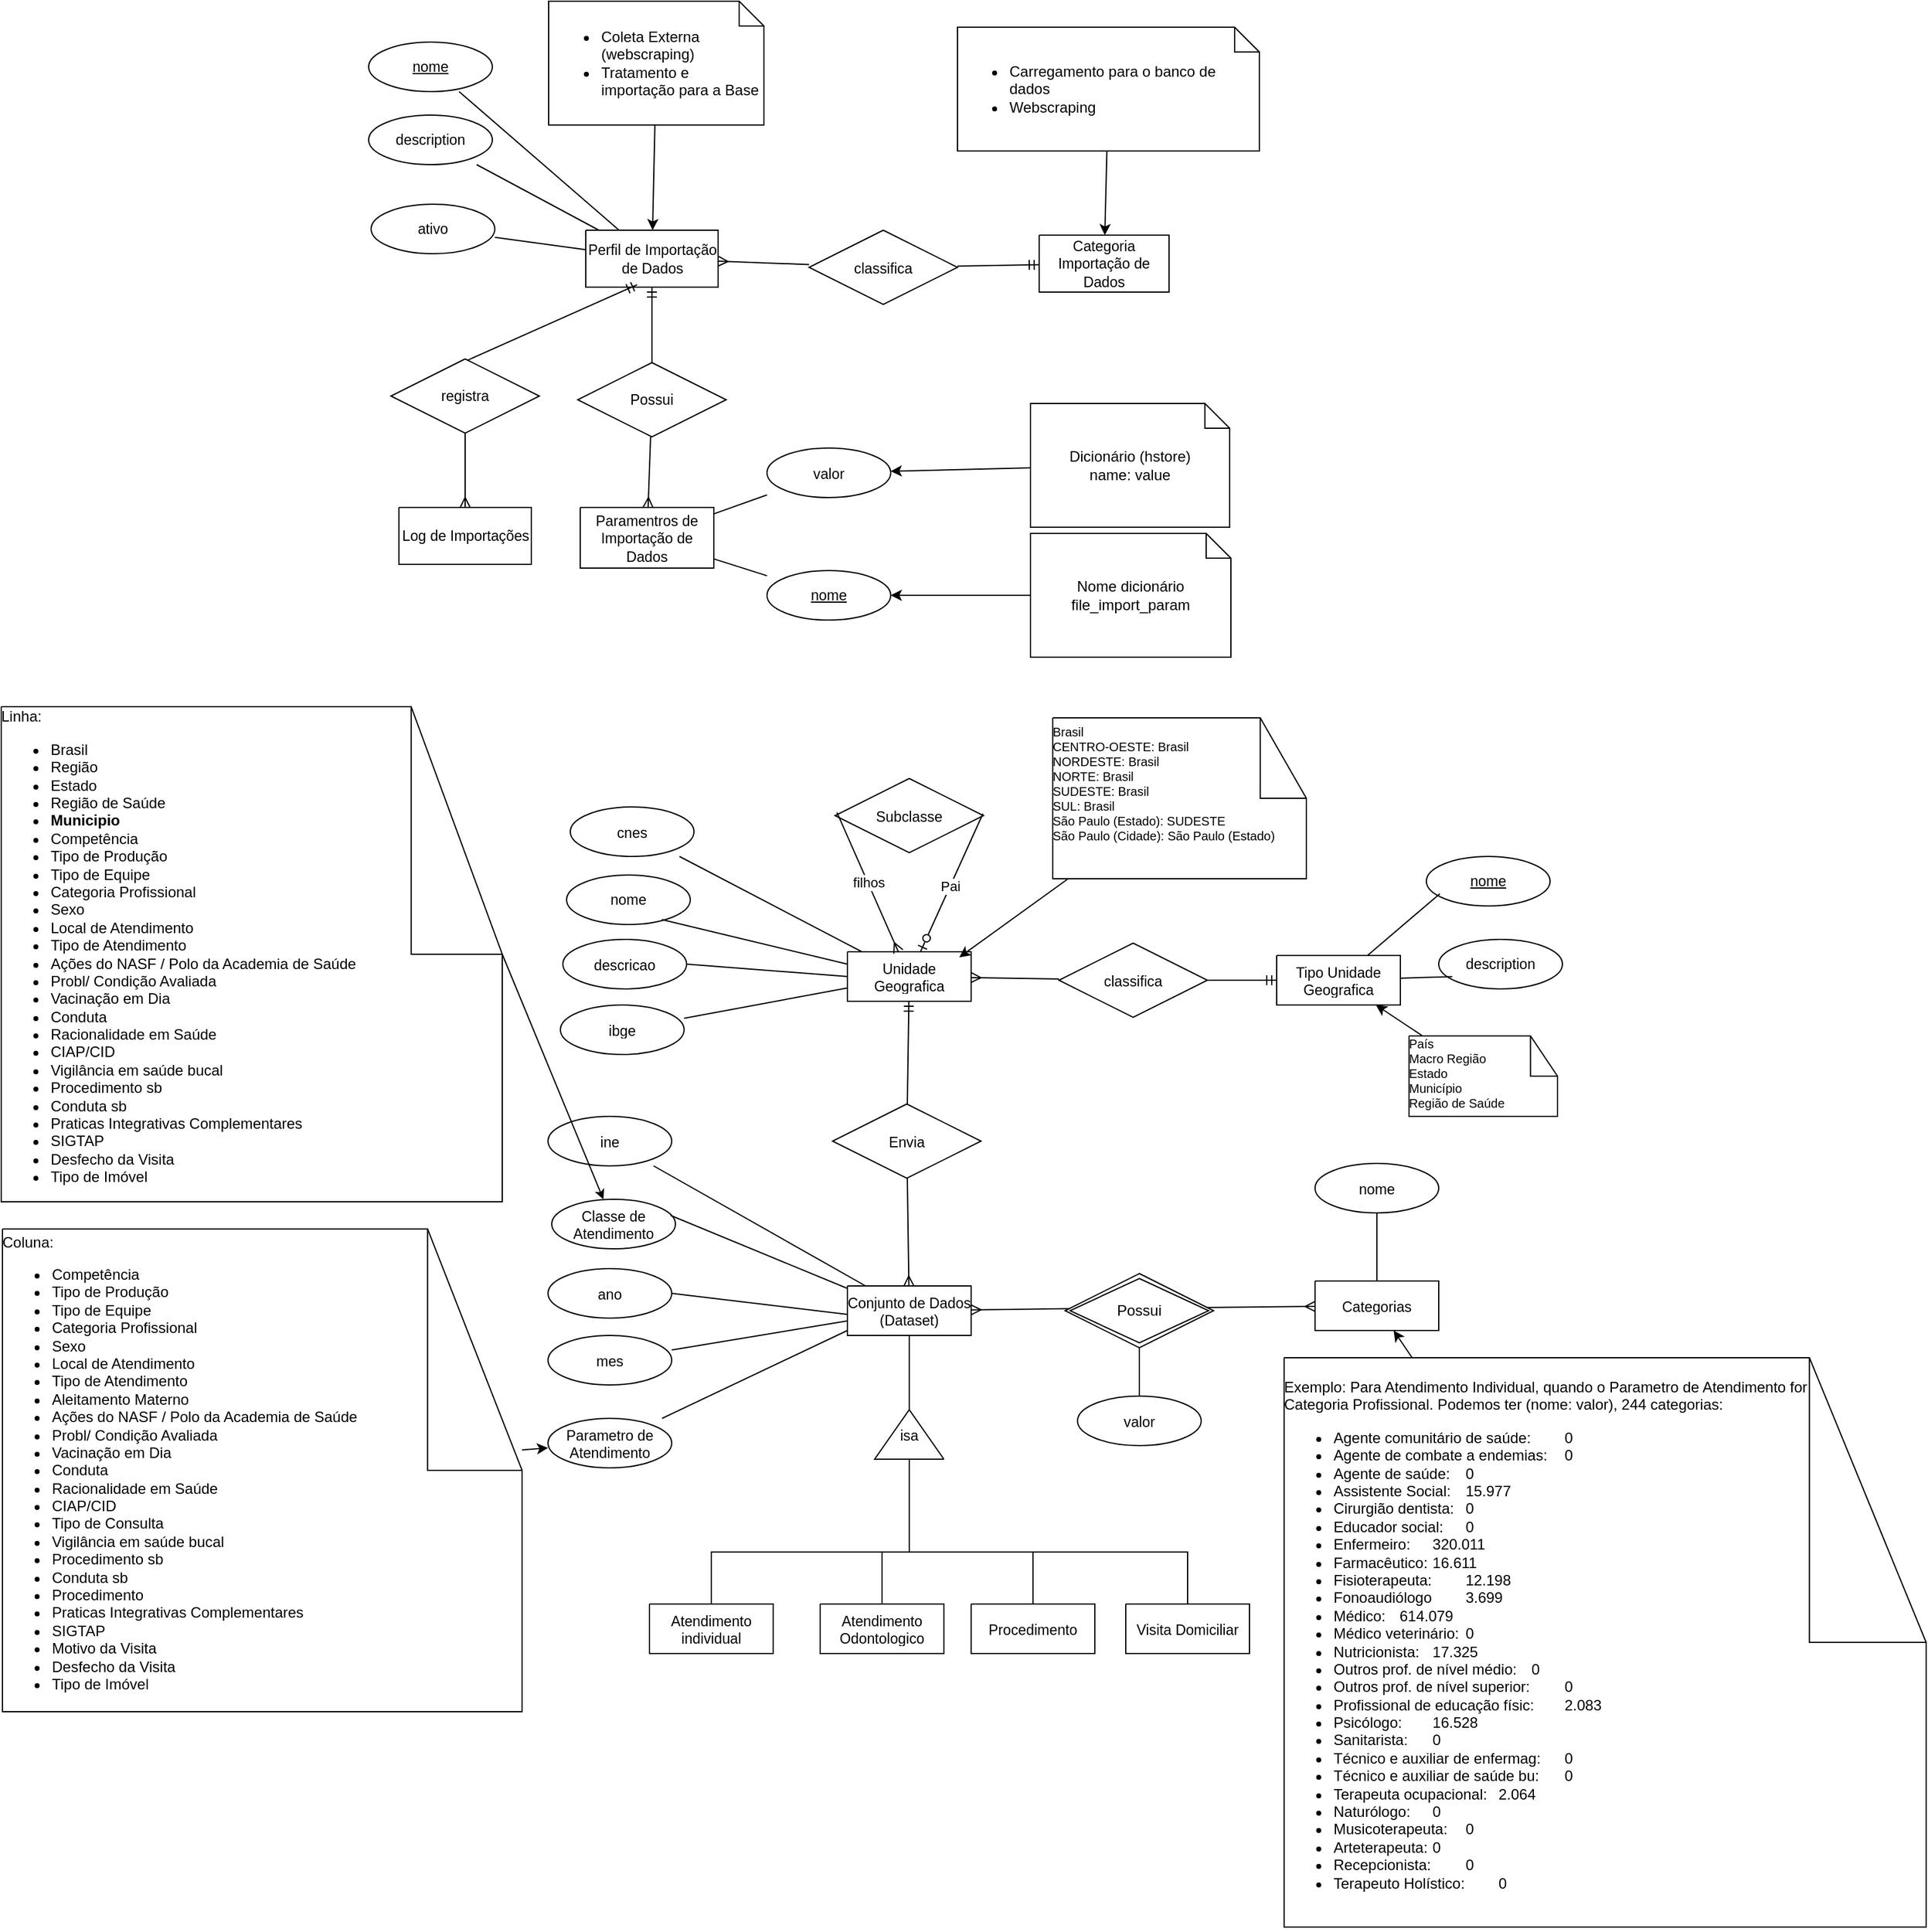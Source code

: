 <mxfile version="24.7.5">
  <diagram name="Page-1" id="Page-1">
    <mxGraphModel dx="1928" dy="612" grid="0" gridSize="10" guides="0" tooltips="1" connect="1" arrows="1" fold="1" page="0" pageScale="1" pageWidth="850" pageHeight="1100" math="0" shadow="0">
      <root>
        <mxCell id="0" />
        <mxCell id="1" parent="0" />
        <UserObject label="&lt;div style=&quot;font-size: 1px&quot;&gt;&lt;font style=&quot;font-size:11.64px;font-family:Helvetica;color:#000000;direction:ltr;letter-spacing:0px;line-height:120%;opacity:1&quot;&gt;Unidade Geografica&lt;/font&gt;&lt;/div&gt;" tags="Background" id="2">
          <mxCell style="verticalAlign=middle;align=center;overflow=width;vsdxID=1;fillColor=#ffffff;gradientColor=none;shape=stencil(nZBRDoQgDERP03+WHsHFe5iISyOCQdT19kIaIxq//Jtp3zTpAFaTaUYNUkwx+F6v1EYD+AUpyRkdKCYFqACrzgf9C352LfuxyWRWg1/yhT/nRE5IsZWuZtCSK8CPeI0e/hF+jV7AJM4PO7KWCyr390bSiNtEtQM=);strokeColor=#000000;spacingTop=-3;spacingBottom=-3;spacingLeft=-3;spacingRight=-3;points=[];labelBackgroundColor=none;rounded=0;html=1;whiteSpace=wrap;" parent="1" vertex="1">
            <mxGeometry x="1050" y="1410" width="100" height="40" as="geometry" />
          </mxCell>
        </UserObject>
        <UserObject label="&lt;div style=&quot;font-size: 1px&quot;&gt;&lt;font style=&quot;font-size:11.64px;font-family:Helvetica;color:#000000;direction:ltr;letter-spacing:0px;line-height:120%;opacity:1&quot;&gt;Conjunto de Dados (Dataset)&lt;/font&gt;&lt;/div&gt;" tags="Background" id="4">
          <mxCell style="verticalAlign=middle;align=center;overflow=width;vsdxID=3;fillColor=#ffffff;gradientColor=none;shape=stencil(nZBRDoQgDERP03+WHsHFe5iISyOCQdT19kIaIxq//Jtp3zTpAFaTaUYNUkwx+F6v1EYD+AUpyRkdKCYFqACrzgf9C352LfuxyWRWg1/yhT/nRE5IsZWuZtCSK8CPeI0e/hF+jV7AJM4PO7KWCyr390bSiNtEtQM=);strokeColor=#000000;spacingTop=-3;spacingBottom=-3;spacingLeft=-3;spacingRight=-3;points=[];labelBackgroundColor=none;rounded=0;html=1;whiteSpace=wrap;" parent="1" vertex="1">
            <mxGeometry x="1050" y="1680" width="100" height="40" as="geometry" />
          </mxCell>
        </UserObject>
        <UserObject label="&lt;div style=&quot;&quot;&gt;&lt;span style=&quot;font-size: 11.64px;&quot;&gt;nome&lt;/span&gt;&lt;/div&gt;" tags="Background" id="5">
          <mxCell style="verticalAlign=middle;align=center;overflow=width;vsdxID=4;fillColor=none;gradientColor=none;shape=stencil(vVHLDsIgEPwajiQI6RfU+h8bu22JCGRB2/69kG1iazx58DazM/vIjjBtmiCi0CplCjecbZ8nYc5Ca+snJJsLEqYTph0C4Ujh4XvmEaqzont41gkL96naodXKrGF6YSfQtUi0OXXDVlqPfJNP6usotUhYbJIUMmQb/GGrAxpRljVycDBuc1hKM2LclX8/7H9nFfB+82Cd45T2+mcspcSRmu4F);strokeColor=#000000;spacingTop=-3;spacingBottom=-3;spacingLeft=-3;spacingRight=-3;points=[];labelBackgroundColor=none;rounded=0;html=1;whiteSpace=wrap;" parent="1" vertex="1">
            <mxGeometry x="823" y="1348" width="100" height="40" as="geometry" />
          </mxCell>
        </UserObject>
        <UserObject label="&lt;div style=&quot;font-size: 1px&quot;&gt;&lt;font style=&quot;font-size:11.64px;font-family:Helvetica;color:#000000;direction:ltr;letter-spacing:0px;line-height:120%;opacity:1&quot;&gt;Tipo Unidade Geografica&lt;/font&gt;&lt;/div&gt;" tags="Background" id="6">
          <mxCell style="verticalAlign=middle;align=center;overflow=width;vsdxID=7;fillColor=#ffffff;gradientColor=none;shape=stencil(nZBRDoQgDERP03+WHsHFe5iISyOCQdT19kIaIxq//Jtp3zTpAFaTaUYNUkwx+F6v1EYD+AUpyRkdKCYFqACrzgf9C352LfuxyWRWg1/yhT/nRE5IsZWuZtCSK8CPeI0e/hF+jV7AJM4PO7KWCyr390bSiNtEtQM=);strokeColor=#000000;spacingTop=-3;spacingBottom=-3;spacingLeft=-3;spacingRight=-3;points=[];labelBackgroundColor=none;rounded=0;html=1;whiteSpace=wrap;" parent="1" vertex="1">
            <mxGeometry x="1397" y="1413" width="100" height="40" as="geometry" />
          </mxCell>
        </UserObject>
        <UserObject label="" tags="Background" id="7">
          <mxCell style="vsdxID=810000;fillColor=none;gradientColor=none;strokeColor=none;spacingTop=-3;spacingBottom=-3;spacingLeft=-3;spacingRight=-3;points=[];labelBackgroundColor=none;rounded=0;html=1;whiteSpace=wrap;" parent="1" vertex="1">
            <mxGeometry x="850" y="2200" as="geometry" />
          </mxCell>
        </UserObject>
        <mxCell id="8" value="&lt;div style=&quot;font-size: 1px&quot;&gt;&lt;font style=&quot;font-size:11.64px;font-family:Helvetica;color:#000000;direction:ltr;letter-spacing:0px;line-height:120%;opacity:1&quot;&gt;&lt;b&gt;1&lt;/b&gt;&lt;/font&gt;&lt;/div&gt;" style="verticalAlign=middle;align=center;overflow=width;vsdxID=9;fillColor=none;gradientColor=none;strokeColor=none;spacingTop=-3;spacingBottom=-3;spacingLeft=-3;spacingRight=-3;points=[];labelBackgroundColor=#ffffff;rounded=0;html=1;whiteSpace=wrap;" parent="7" vertex="1">
          <mxGeometry as="geometry" />
        </mxCell>
        <mxCell id="9" value="&lt;div style=&quot;font-size: 1px&quot;&gt;&lt;font style=&quot;font-size:11.64px;font-family:Helvetica;color:#000000;direction:ltr;letter-spacing:0px;line-height:120%;opacity:1&quot;&gt;&lt;b&gt;n&lt;/b&gt;&lt;/font&gt;&lt;/div&gt;" style="verticalAlign=middle;align=center;overflow=width;vsdxID=10;fillColor=none;gradientColor=none;strokeColor=none;spacingTop=-3;spacingBottom=-3;spacingLeft=-3;spacingRight=-3;points=[];labelBackgroundColor=#ffffff;rounded=0;html=1;whiteSpace=wrap;" parent="7" vertex="1">
          <mxGeometry as="geometry" />
        </mxCell>
        <UserObject label="&lt;div style=&quot;font-size: 1px&quot;&gt;&lt;font style=&quot;font-size:11.64px;font-family:Helvetica;color:#000000;direction:ltr;letter-spacing:0px;line-height:120%;opacity:1&quot;&gt;descricao&lt;/font&gt;&lt;/div&gt;" tags="Background" id="10">
          <mxCell style="verticalAlign=middle;align=center;overflow=width;vsdxID=11;fillColor=none;gradientColor=none;shape=stencil(vVHLDsIgEPwajiQI6RfU+h8bu22JCGRB2/69kG1iazx58DazM/vIjjBtmiCi0CplCjecbZ8nYc5Ca+snJJsLEqYTph0C4Ujh4XvmEaqzont41gkL96naodXKrGF6YSfQtUi0OXXDVlqPfJNP6usotUhYbJIUMmQb/GGrAxpRljVycDBuc1hKM2LclX8/7H9nFfB+82Cd45T2+mcspcSRmu4F);strokeColor=#000000;spacingTop=-3;spacingBottom=-3;spacingLeft=-3;spacingRight=-3;points=[];labelBackgroundColor=none;rounded=0;html=1;whiteSpace=wrap;" parent="1" vertex="1">
            <mxGeometry x="820" y="1400" width="100" height="40" as="geometry" />
          </mxCell>
        </UserObject>
        <UserObject label="&lt;div style=&quot;font-size: 1px&quot;&gt;&lt;font style=&quot;font-size:11.64px;font-family:Helvetica;color:#000000;direction:ltr;letter-spacing:0px;line-height:120%;opacity:1&quot;&gt;Subclasse&lt;/font&gt;&lt;/div&gt;" tags="Background" id="11">
          <mxCell style="verticalAlign=middle;align=center;overflow=width;vsdxID=13;fillColor=#ffffff;gradientColor=none;shape=stencil(nZBLDoQgEERP03uk4wnUuYeJKB0RDDKj3l5Ix/iJcTG7KnhVSRdgMel6VCDFFLzr1UxN0IAlSElWK08hKsAKsGidV513X9uwH+tEJjW4X2pYOJeLFJFiZcvuw6QheyIzcUXzF/bWukcf2b9bL2QUx4ktGcMLnf/vk8QnnhOrDQ==);strokeColor=#000000;spacingTop=-3;spacingBottom=-3;spacingLeft=-3;spacingRight=-3;points=[];labelBackgroundColor=none;rounded=0;html=1;whiteSpace=wrap;" parent="1" vertex="1">
            <mxGeometry x="1040" y="1270" width="120" height="60" as="geometry" />
          </mxCell>
        </UserObject>
        <UserObject label="" tags="Background" id="12">
          <mxCell style="vsdxID=1410000;fillColor=none;gradientColor=none;strokeColor=none;spacingTop=-3;spacingBottom=-3;spacingLeft=-3;spacingRight=-3;points=[];labelBackgroundColor=none;rounded=0;html=1;whiteSpace=wrap;" parent="1" vertex="1">
            <mxGeometry x="850" y="2200" as="geometry" />
          </mxCell>
        </UserObject>
        <mxCell id="13" value="&lt;div style=&quot;font-size: 1px&quot;&gt;&lt;font style=&quot;font-size:11.64px;font-family:Helvetica;color:#000000;direction:ltr;letter-spacing:0px;line-height:120%;opacity:1&quot;&gt;&lt;b&gt;pai&lt;/b&gt;&lt;/font&gt;&lt;/div&gt;" style="verticalAlign=middle;align=center;overflow=width;vsdxID=15;fillColor=none;gradientColor=none;strokeColor=none;spacingTop=-3;spacingBottom=-3;spacingLeft=-3;spacingRight=-3;points=[];labelBackgroundColor=#ffffff;rounded=0;html=1;whiteSpace=wrap;" parent="12" vertex="1">
          <mxGeometry as="geometry" />
        </mxCell>
        <UserObject label="" tags="Background" id="14">
          <mxCell style="vsdxID=1610000;fillColor=none;gradientColor=none;strokeColor=none;spacingTop=-3;spacingBottom=-3;spacingLeft=-3;spacingRight=-3;points=[];labelBackgroundColor=none;rounded=0;html=1;whiteSpace=wrap;" parent="1" vertex="1">
            <mxGeometry x="850" y="2200" as="geometry" />
          </mxCell>
        </UserObject>
        <mxCell id="15" value="&lt;div style=&quot;font-size: 1px&quot;&gt;&lt;font style=&quot;font-size:11.64px;font-family:Helvetica;color:#000000;direction:ltr;letter-spacing:0px;line-height:120%;opacity:1&quot;&gt;&lt;b&gt;filho&lt;/b&gt;&lt;/font&gt;&lt;/div&gt;" style="verticalAlign=middle;align=center;overflow=width;vsdxID=17;fillColor=none;gradientColor=none;strokeColor=none;spacingTop=-3;spacingBottom=-3;spacingLeft=-3;spacingRight=-3;points=[];labelBackgroundColor=#ffffff;rounded=0;html=1;whiteSpace=wrap;" parent="14" vertex="1">
          <mxGeometry as="geometry" />
        </mxCell>
        <UserObject label="&lt;div style=&quot;font-size: 1px&quot;&gt;&lt;font style=&quot;font-size:11.64px;font-family:Helvetica;color:#000000;direction:ltr;letter-spacing:0px;line-height:120%;opacity:1&quot;&gt;Atendimento individual&lt;/font&gt;&lt;/div&gt;" tags="Background" id="16">
          <mxCell style="verticalAlign=middle;align=center;overflow=width;vsdxID=18;fillColor=#ffffff;gradientColor=none;shape=stencil(nZBRDoQgDERP03+WHsHFe5iISyOCQdT19kIaIxq//Jtp3zTpAFaTaUYNUkwx+F6v1EYD+AUpyRkdKCYFqACrzgf9C352LfuxyWRWg1/yhT/nRE5IsZWuZtCSK8CPeI0e/hF+jV7AJM4PO7KWCyr390bSiNtEtQM=);strokeColor=#000000;spacingTop=-3;spacingBottom=-3;spacingLeft=-3;spacingRight=-3;points=[];labelBackgroundColor=none;rounded=0;html=1;whiteSpace=wrap;" parent="1" vertex="1">
            <mxGeometry x="890" y="1937" width="100" height="40" as="geometry" />
          </mxCell>
        </UserObject>
        <UserObject label="&lt;div style=&quot;font-size: 1px&quot;&gt;&lt;font style=&quot;font-size:11.64px;font-family:Helvetica;color:#000000;direction:ltr;letter-spacing:0px;line-height:120%;opacity:1&quot;&gt;mes&lt;/font&gt;&lt;/div&gt;" tags="Background" id="17">
          <mxCell style="verticalAlign=middle;align=center;overflow=width;vsdxID=19;fillColor=none;gradientColor=none;shape=stencil(vVHLDsIgEPwajiQI6RfU+h8bu22JCGRB2/69kG1iazx58DazM/vIjjBtmiCi0CplCjecbZ8nYc5Ca+snJJsLEqYTph0C4Ujh4XvmEaqzont41gkL96naodXKrGF6YSfQtUi0OXXDVlqPfJNP6usotUhYbJIUMmQb/GGrAxpRljVycDBuc1hKM2LclX8/7H9nFfB+82Cd45T2+mcspcSRmu4F);strokeColor=#000000;spacingTop=-3;spacingBottom=-3;spacingLeft=-3;spacingRight=-3;points=[];labelBackgroundColor=none;rounded=0;html=1;whiteSpace=wrap;" parent="1" vertex="1">
            <mxGeometry x="808" y="1720" width="100" height="40" as="geometry" />
          </mxCell>
        </UserObject>
        <UserObject label="&lt;div style=&quot;font-size: 1px&quot;&gt;&lt;font style=&quot;font-size:11.64px;font-family:Helvetica;color:#000000;direction:ltr;letter-spacing:0px;line-height:120%;opacity:1&quot;&gt;Classe de Atendimento&lt;/font&gt;&lt;/div&gt;" tags="Background" id="19">
          <mxCell style="verticalAlign=middle;align=center;overflow=width;vsdxID=21;fillColor=none;gradientColor=none;shape=stencil(vVHLDsIgEPwajiQI6RfU+h8bu22JCGRB2/69kG1iazx58DazM/vIjjBtmiCi0CplCjecbZ8nYc5Ca+snJJsLEqYTph0C4Ujh4XvmEaqzont41gkL96naodXKrGF6YSfQtUi0OXXDVlqPfJNP6usotUhYbJIUMmQb/GGrAxpRljVycDBuc1hKM2LclX8/7H9nFfB+82Cd45T2+mcspcSRmu4F);strokeColor=#000000;spacingTop=-3;spacingBottom=-3;spacingLeft=-3;spacingRight=-3;points=[];labelBackgroundColor=none;rounded=0;html=1;whiteSpace=wrap;" parent="1" vertex="1">
            <mxGeometry x="811" y="1610" width="100" height="40" as="geometry" />
          </mxCell>
        </UserObject>
        <UserObject label="&lt;div style=&quot;font-size: 1px&quot;&gt;&lt;font style=&quot;font-size:11.64px;font-family:Helvetica;color:#000000;direction:ltr;letter-spacing:0px;line-height:120%;opacity:1&quot;&gt;ano&lt;/font&gt;&lt;/div&gt;" tags="Background" id="20">
          <mxCell style="verticalAlign=middle;align=center;overflow=width;vsdxID=22;fillColor=none;gradientColor=none;shape=stencil(vVHLDsIgEPwajiQI6RfU+h8bu22JCGRB2/69kG1iazx58DazM/vIjjBtmiCi0CplCjecbZ8nYc5Ca+snJJsLEqYTph0C4Ujh4XvmEaqzont41gkL96naodXKrGF6YSfQtUi0OXXDVlqPfJNP6usotUhYbJIUMmQb/GGrAxpRljVycDBuc1hKM2LclX8/7H9nFfB+82Cd45T2+mcspcSRmu4F);strokeColor=#000000;spacingTop=-3;spacingBottom=-3;spacingLeft=-3;spacingRight=-3;points=[];labelBackgroundColor=none;rounded=0;html=1;whiteSpace=wrap;" parent="1" vertex="1">
            <mxGeometry x="808" y="1666" width="100" height="40" as="geometry" />
          </mxCell>
        </UserObject>
        <UserObject label="&lt;div style=&quot;&quot;&gt;&lt;span style=&quot;letter-spacing: 0px; background-color: initial;&quot;&gt;&lt;font style=&quot;font-size: 12px;&quot;&gt;Linha:&lt;/font&gt;&lt;/span&gt;&lt;/div&gt;&lt;div style=&quot;&quot;&gt;&lt;ul&gt;&lt;li&gt;Brasil&lt;/li&gt;&lt;li&gt;Região&lt;/li&gt;&lt;li&gt;Estado&lt;/li&gt;&lt;li&gt;Região de Saúde&lt;/li&gt;&lt;li&gt;&lt;b&gt;Municipio&lt;/b&gt;&lt;/li&gt;&lt;li&gt;Competência&lt;/li&gt;&lt;li&gt;Tipo de Produção&lt;/li&gt;&lt;li&gt;Tipo de Equipe&lt;/li&gt;&lt;li&gt;Categoria Profissional&lt;/li&gt;&lt;li&gt;Sexo&lt;/li&gt;&lt;li&gt;Local de Atendimento&lt;/li&gt;&lt;li&gt;Tipo de Atendimento&lt;/li&gt;&lt;li&gt;Ações do NASF / Polo da Academia de Saúde&lt;/li&gt;&lt;li&gt;Probl/ Condição Avaliada&lt;/li&gt;&lt;li&gt;Vacinação em Dia&lt;/li&gt;&lt;li&gt;Conduta&lt;/li&gt;&lt;li&gt;Racionalidade em Saúde&lt;/li&gt;&lt;li&gt;CIAP/CID&lt;/li&gt;&lt;li&gt;Vigilância em saúde bucal&lt;/li&gt;&lt;li&gt;Procedimento sb&lt;/li&gt;&lt;li&gt;Conduta sb&lt;/li&gt;&lt;li&gt;Praticas Integrativas Complementares&lt;/li&gt;&lt;li&gt;SIGTAP&lt;/li&gt;&lt;li&gt;Desfecho da Visita&lt;/li&gt;&lt;li&gt;Tipo de Imóvel&lt;/li&gt;&lt;/ul&gt;&lt;/div&gt;" tags="Background" id="21">
          <mxCell style="verticalAlign=middle;align=left;overflow=width;vsdxID=26;fillColor=#ffffff;gradientColor=none;shape=stencil(UzV2Ls5ILEhVNTIoLinKz04tz0wpyVA1dlE1MsrMy0gtyiwBslSNXVWNndPyi1LTi/JL81Ig/IJEkEoQKze/DGRCBUSfAUiHkUElMs8NojAnMw9JoYWhnoURsYoNDVDNNSVBLYyPVTHZSlEUAhmI8EjLzMmBBCdcHldgkRQGmIpJCQVT3A5GcyyQgR7ZQCFIQjF2BQA=);strokeColor=#000000;spacingTop=-3;spacingBottom=-3;spacingLeft=-3;spacingRight=-3;points=[];labelBackgroundColor=none;rounded=0;html=1;whiteSpace=wrap;" parent="1" vertex="1">
            <mxGeometry x="366" y="1212" width="405" height="400" as="geometry" />
          </mxCell>
        </UserObject>
        <UserObject label="&lt;div style=&quot;font-size: 1px&quot;&gt;&lt;font style=&quot;font-size:11.64px;font-family:Helvetica;color:#000000;direction:ltr;letter-spacing:0px;line-height:120%;opacity:1&quot;&gt;isa&lt;/font&gt;&lt;/div&gt;" tags="Background" id="22">
          <mxCell style="verticalAlign=middle;align=center;overflow=width;vsdxID=27;fillColor=#ffffff;gradientColor=none;shape=stencil(UzV2Ls5ILEhVNTIoLinKz04tz0wpyVA1dlE1MsrMy0gtyiwBslSNXVWNndPyi1LTi/JL81Ig/IJEkEoQKze/DGRCBUSfoYEBSI+RQSUq3w2iOCczD0kxCUpNUdXiUUnABUAGwu0QbyPLofsTKAQJI2NXAA==);strokeColor=#000000;spacingTop=-3;spacingBottom=-3;spacingLeft=-3;spacingRight=-3;points=[];labelBackgroundColor=none;rounded=0;html=1;whiteSpace=wrap;" parent="1" vertex="1">
            <mxGeometry x="1072" y="1780" width="56" height="40" as="geometry" />
          </mxCell>
        </UserObject>
        <UserObject label="&lt;div style=&quot;font-size: 1px&quot;&gt;&lt;font style=&quot;font-size:11.64px;font-family:Helvetica;color:#000000;direction:ltr;letter-spacing:0px;line-height:120%;opacity:1&quot;&gt;Atendimento Odontologico&lt;/font&gt;&lt;/div&gt;" tags="Background" id="23">
          <mxCell style="verticalAlign=middle;align=center;overflow=width;vsdxID=30;fillColor=#ffffff;gradientColor=none;shape=stencil(nZBRDoQgDERP03+WHsHFe5iISyOCQdT19kIaIxq//Jtp3zTpAFaTaUYNUkwx+F6v1EYD+AUpyRkdKCYFqACrzgf9C352LfuxyWRWg1/yhT/nRE5IsZWuZtCSK8CPeI0e/hF+jV7AJM4PO7KWCyr390bSiNtEtQM=);strokeColor=#000000;spacingTop=-3;spacingBottom=-3;spacingLeft=-3;spacingRight=-3;points=[];labelBackgroundColor=none;rounded=0;html=1;whiteSpace=wrap;" parent="1" vertex="1">
            <mxGeometry x="1028" y="1937" width="100" height="40" as="geometry" />
          </mxCell>
        </UserObject>
        <UserObject label="&lt;div style=&quot;font-size: 1px&quot;&gt;&lt;font style=&quot;font-size:11.64px;font-family:Helvetica;color:#000000;direction:ltr;letter-spacing:0px;line-height:120%;opacity:1&quot;&gt;Procedimento&lt;/font&gt;&lt;/div&gt;" tags="Background" id="24">
          <mxCell style="verticalAlign=middle;align=center;overflow=width;vsdxID=31;fillColor=#ffffff;gradientColor=none;shape=stencil(nZBRDoQgDERP03+WHsHFe5iISyOCQdT19kIaIxq//Jtp3zTpAFaTaUYNUkwx+F6v1EYD+AUpyRkdKCYFqACrzgf9C352LfuxyWRWg1/yhT/nRE5IsZWuZtCSK8CPeI0e/hF+jV7AJM4PO7KWCyr390bSiNtEtQM=);strokeColor=#000000;spacingTop=-3;spacingBottom=-3;spacingLeft=-3;spacingRight=-3;points=[];labelBackgroundColor=none;rounded=0;html=1;whiteSpace=wrap;" parent="1" vertex="1">
            <mxGeometry x="1150" y="1937" width="100" height="40" as="geometry" />
          </mxCell>
        </UserObject>
        <UserObject label="&lt;div style=&quot;font-size: 1px&quot;&gt;&lt;font style=&quot;font-size:11.64px;font-family:Helvetica;color:#000000;direction:ltr;letter-spacing:0px;line-height:120%;opacity:1&quot;&gt;Visita Domiciliar&lt;/font&gt;&lt;/div&gt;" tags="Background" id="25">
          <mxCell style="verticalAlign=middle;align=center;overflow=width;vsdxID=32;fillColor=#ffffff;gradientColor=none;shape=stencil(nZBRDoQgDERP03+WHsHFe5iISyOCQdT19kIaIxq//Jtp3zTpAFaTaUYNUkwx+F6v1EYD+AUpyRkdKCYFqACrzgf9C352LfuxyWRWg1/yhT/nRE5IsZWuZtCSK8CPeI0e/hF+jV7AJM4PO7KWCyr390bSiNtEtQM=);strokeColor=#000000;spacingTop=-3;spacingBottom=-3;spacingLeft=-3;spacingRight=-3;points=[];labelBackgroundColor=none;rounded=0;html=1;whiteSpace=wrap;" parent="1" vertex="1">
            <mxGeometry x="1275" y="1937" width="100" height="40" as="geometry" />
          </mxCell>
        </UserObject>
        <mxCell id="CbCxfbQM-fylZSXEB-IJ-51" style="edgeStyle=orthogonalEdgeStyle;rounded=0;orthogonalLoop=1;jettySize=auto;html=1;endArrow=none;endFill=0;" parent="1" source="27" target="29" edge="1">
          <mxGeometry relative="1" as="geometry" />
        </mxCell>
        <UserObject label="&lt;div style=&quot;font-size: 1px&quot;&gt;&lt;font style=&quot;font-size:11.64px;font-family:Helvetica;color:#000000;direction:ltr;letter-spacing:0px;line-height:120%;opacity:1&quot;&gt;Categorias&lt;/font&gt;&lt;/div&gt;" tags="Background" id="27">
          <mxCell style="verticalAlign=middle;align=center;overflow=width;vsdxID=39;fillColor=#ffffff;gradientColor=none;shape=stencil(nZBRDoQgDERP03+WHsHFe5iISyOCQdT19kIaIxq//Jtp3zTpAFaTaUYNUkwx+F6v1EYD+AUpyRkdKCYFqACrzgf9C352LfuxyWRWg1/yhT/nRE5IsZWuZtCSK8CPeI0e/hF+jV7AJM4PO7KWCyr390bSiNtEtQM=);strokeColor=#000000;spacingTop=-3;spacingBottom=-3;spacingLeft=-3;spacingRight=-3;points=[];labelBackgroundColor=none;rounded=0;html=1;whiteSpace=wrap;" parent="1" vertex="1">
            <mxGeometry x="1428" y="1676" width="100" height="40" as="geometry" />
          </mxCell>
        </UserObject>
        <UserObject label="&lt;div style=&quot;font-size: 1px&quot;&gt;&lt;font style=&quot;font-size:11.64px;font-family:Helvetica;color:#000000;direction:ltr;letter-spacing:0px;line-height:120%;opacity:1&quot;&gt;nome&lt;/font&gt;&lt;/div&gt;" tags="Background" id="29">
          <mxCell style="verticalAlign=middle;align=center;overflow=width;vsdxID=43;fillColor=none;gradientColor=none;shape=stencil(vVHLDsIgEPwajiQI6RfU+h8bu22JCGRB2/69kG1iazx58DazM/vIjjBtmiCi0CplCjecbZ8nYc5Ca+snJJsLEqYTph0C4Ujh4XvmEaqzont41gkL96naodXKrGF6YSfQtUi0OXXDVlqPfJNP6usotUhYbJIUMmQb/GGrAxpRljVycDBuc1hKM2LclX8/7H9nFfB+82Cd45T2+mcspcSRmu4F);strokeColor=#000000;spacingTop=-3;spacingBottom=-3;spacingLeft=-3;spacingRight=-3;points=[];labelBackgroundColor=none;rounded=0;html=1;whiteSpace=wrap;fontStyle=0" parent="1" vertex="1">
            <mxGeometry x="1428" y="1581" width="100" height="40" as="geometry" />
          </mxCell>
        </UserObject>
        <UserObject label="&lt;div style=&quot;font-size: 1px&quot;&gt;&lt;font style=&quot;font-size:11.64px;font-family:Helvetica;color:#000000;direction:ltr;letter-spacing:0px;line-height:120%;opacity:1&quot;&gt;valor&lt;/font&gt;&lt;/div&gt;" tags="Background" id="30">
          <mxCell style="verticalAlign=middle;align=center;overflow=width;vsdxID=44;fillColor=none;gradientColor=none;shape=stencil(vVHLDsIgEPwajiQI6RfU+h8bu22JCGRB2/69kG1iazx58DazM/vIjjBtmiCi0CplCjecbZ8nYc5Ca+snJJsLEqYTph0C4Ujh4XvmEaqzont41gkL96naodXKrGF6YSfQtUi0OXXDVlqPfJNP6usotUhYbJIUMmQb/GGrAxpRljVycDBuc1hKM2LclX8/7H9nFfB+82Cd45T2+mcspcSRmu4F);strokeColor=#000000;spacingTop=-3;spacingBottom=-3;spacingLeft=-3;spacingRight=-3;points=[];labelBackgroundColor=none;rounded=0;html=1;whiteSpace=wrap;" parent="1" vertex="1">
            <mxGeometry x="1236" y="1769" width="100" height="40" as="geometry" />
          </mxCell>
        </UserObject>
        <UserObject label="" tags="Background" id="31">
          <mxCell style="vsdxID=5;edgeStyle=none;startArrow=none;endArrow=none;startSize=5;endSize=5;strokeColor=#000000;spacingTop=0;spacingBottom=0;spacingLeft=0;spacingRight=0;verticalAlign=middle;html=1;labelBackgroundColor=#ffffff;rounded=0;exitX=0.77;exitY=0.9;exitDx=0;exitDy=0;exitPerimeter=0;entryX=0;entryY=0.25;entryDx=0;entryDy=0;entryPerimeter=0;" parent="1" source="5" target="2" edge="1">
            <mxGeometry relative="1" as="geometry">
              <mxPoint x="-37" y="123" as="offset" />
              <Array as="points" />
            </mxGeometry>
          </mxCell>
        </UserObject>
        <UserObject label="" tags="Background" id="34">
          <mxCell style="vsdxID=12;edgeStyle=none;startArrow=none;endArrow=none;startSize=5;endSize=5;strokeColor=#000000;spacingTop=0;spacingBottom=0;spacingLeft=0;spacingRight=0;verticalAlign=middle;html=1;labelBackgroundColor=#ffffff;rounded=0;exitX=0;exitY=0.5;exitDx=0;exitDy=0;exitPerimeter=0;entryX=1;entryY=0.5;entryDx=0;entryDy=0;entryPerimeter=0;endFill=0;" parent="1" source="2" target="10" edge="1">
            <mxGeometry relative="1" as="geometry">
              <mxPoint x="40" y="102" as="offset" />
              <Array as="points" />
            </mxGeometry>
          </mxCell>
        </UserObject>
        <UserObject label="" tags="Background" id="37">
          <mxCell style="vsdxID=23;edgeStyle=none;startArrow=none;endArrow=none;startSize=5;endSize=5;strokeColor=#000000;spacingTop=0;spacingBottom=0;spacingLeft=0;spacingRight=0;verticalAlign=middle;html=1;labelBackgroundColor=#ffffff;rounded=0;exitX=0.96;exitY=0.325;exitDx=0;exitDy=0;exitPerimeter=0;entryX=0;entryY=0.05;entryDx=0;entryDy=0;entryPerimeter=0;" parent="1" source="19" target="4" edge="1">
            <mxGeometry relative="1" as="geometry">
              <mxPoint x="-42" y="116" as="offset" />
              <Array as="points" />
            </mxGeometry>
          </mxCell>
        </UserObject>
        <UserObject label="" tags="Background" id="38">
          <mxCell style="vsdxID=24;edgeStyle=none;startArrow=none;endArrow=none;startSize=5;endSize=5;strokeColor=#000000;spacingTop=0;spacingBottom=0;spacingLeft=0;spacingRight=0;verticalAlign=middle;html=1;labelBackgroundColor=#ffffff;rounded=0;exitX=0;exitY=0.575;exitDx=0;exitDy=0;exitPerimeter=0;entryX=1;entryY=0.5;entryDx=0;entryDy=0;entryPerimeter=0;" parent="1" source="4" target="20" edge="1">
            <mxGeometry relative="1" as="geometry">
              <mxPoint x="39" y="104" as="offset" />
              <Array as="points" />
            </mxGeometry>
          </mxCell>
        </UserObject>
        <UserObject label="" tags="Background" id="39">
          <mxCell style="vsdxID=25;edgeStyle=none;startArrow=none;endArrow=none;startSize=5;endSize=5;strokeColor=#000000;spacingTop=0;spacingBottom=0;spacingLeft=0;spacingRight=0;verticalAlign=middle;html=1;labelBackgroundColor=#ffffff;rounded=0;entryX=0;entryY=0.9;entryDx=0;entryDy=0;entryPerimeter=0;" parent="1" source="WB_7E2dyg6OncXhImtKr-53" target="4" edge="1">
            <mxGeometry relative="1" as="geometry">
              <mxPoint x="-46" y="116" as="offset" />
              <Array as="points" />
            </mxGeometry>
          </mxCell>
        </UserObject>
        <UserObject label="" tags="Background" id="40">
          <mxCell style="vsdxID=28;edgeStyle=none;startArrow=none;endArrow=none;startSize=5;endSize=5;strokeColor=#000000;spacingTop=0;spacingBottom=0;spacingLeft=0;spacingRight=0;verticalAlign=middle;html=1;labelBackgroundColor=#ffffff;rounded=0;exitX=0.5;exitY=0;exitDx=0;exitDy=0;exitPerimeter=0;entryX=0.5;entryY=1;entryDx=0;entryDy=0;entryPerimeter=0;endFill=0;" parent="1" source="22" target="4" edge="1">
            <mxGeometry relative="1" as="geometry">
              <mxPoint y="146" as="offset" />
              <Array as="points" />
            </mxGeometry>
          </mxCell>
        </UserObject>
        <UserObject label="" tags="Background" id="41">
          <mxCell style="vsdxID=29;edgeStyle=none;startArrow=none;endArrow=none;startSize=5;endSize=5;strokeColor=#000000;spacingTop=0;spacingBottom=0;spacingLeft=0;spacingRight=0;verticalAlign=middle;html=1;labelBackgroundColor=#ffffff;rounded=0;exitX=0.5;exitY=0;exitDx=0;exitDy=0;exitPerimeter=0;entryX=0.5;entryY=1;entryDx=0;entryDy=0;entryPerimeter=0;endFill=0;" parent="1" source="16" target="22" edge="1">
            <mxGeometry relative="1" as="geometry">
              <mxPoint x="-80" y="146" as="offset" />
              <Array as="points">
                <mxPoint x="940" y="1895" />
                <mxPoint x="1100" y="1895" />
              </Array>
            </mxGeometry>
          </mxCell>
        </UserObject>
        <UserObject label="" tags="Background" id="42">
          <mxCell style="vsdxID=33;edgeStyle=none;startArrow=none;endArrow=none;startSize=5;endSize=5;strokeColor=#000000;spacingTop=0;spacingBottom=0;spacingLeft=0;spacingRight=0;verticalAlign=middle;html=1;labelBackgroundColor=#ffffff;rounded=0;exitX=0.5;exitY=0;exitDx=0;exitDy=0;exitPerimeter=0;entryX=0.5;entryY=1;entryDx=0;entryDy=0;entryPerimeter=0;endFill=0;" parent="1" source="23" target="22" edge="1">
            <mxGeometry relative="1" as="geometry">
              <mxPoint x="-11" y="146" as="offset" />
              <Array as="points">
                <mxPoint x="1078" y="1895" />
                <mxPoint x="1100" y="1895" />
              </Array>
            </mxGeometry>
          </mxCell>
        </UserObject>
        <UserObject label="" tags="Background" id="43">
          <mxCell style="vsdxID=34;edgeStyle=none;startArrow=none;endArrow=none;startSize=5;endSize=5;strokeColor=#000000;spacingTop=0;spacingBottom=0;spacingLeft=0;spacingRight=0;verticalAlign=middle;html=1;labelBackgroundColor=#ffffff;rounded=0;exitX=0.5;exitY=0;exitDx=0;exitDy=0;exitPerimeter=0;entryX=0.5;entryY=1;entryDx=0;entryDy=0;entryPerimeter=0;endFill=0;" parent="1" source="24" target="22" edge="1">
            <mxGeometry relative="1" as="geometry">
              <mxPoint x="50" y="146" as="offset" />
              <Array as="points">
                <mxPoint x="1200" y="1895" />
                <mxPoint x="1100" y="1895" />
              </Array>
            </mxGeometry>
          </mxCell>
        </UserObject>
        <UserObject label="" tags="Background" id="44">
          <mxCell style="vsdxID=35;edgeStyle=none;startArrow=none;endArrow=none;startSize=5;endSize=5;strokeColor=#000000;spacingTop=0;spacingBottom=0;spacingLeft=0;spacingRight=0;verticalAlign=middle;html=1;labelBackgroundColor=#ffffff;rounded=0;exitX=0.5;exitY=0;exitDx=0;exitDy=0;exitPerimeter=0;entryX=0.5;entryY=1;entryDx=0;entryDy=0;entryPerimeter=0;endFill=0;" parent="1" source="25" target="22" edge="1">
            <mxGeometry relative="1" as="geometry">
              <mxPoint x="113" y="146" as="offset" />
              <Array as="points">
                <mxPoint x="1325" y="1895" />
                <mxPoint x="1100" y="1895" />
              </Array>
            </mxGeometry>
          </mxCell>
        </UserObject>
        <UserObject label="" tags="Background" id="45">
          <mxCell style="vsdxID=36;edgeStyle=none;startArrow=none;endArrow=classic;startSize=5;endSize=5;strokeColor=#000000;spacingTop=0;spacingBottom=0;spacingLeft=0;spacingRight=0;verticalAlign=middle;html=1;labelBackgroundColor=#ffffff;rounded=0;exitX=1;exitY=0.5;exitDx=0;exitDy=0;exitPerimeter=0;" parent="1" source="21" target="19" edge="1">
            <mxGeometry relative="1" as="geometry">
              <mxPoint x="-35" y="102" as="offset" />
              <Array as="points" />
            </mxGeometry>
          </mxCell>
        </UserObject>
        <mxCell id="WB_7E2dyg6OncXhImtKr-51" style="rounded=0;orthogonalLoop=1;jettySize=auto;html=1;" parent="1" source="WB_7E2dyg6OncXhImtKr-50" target="WB_7E2dyg6OncXhImtKr-53" edge="1">
          <mxGeometry relative="1" as="geometry" />
        </mxCell>
        <UserObject label="&lt;div style=&quot;&quot;&gt;&lt;div&gt;Coluna:&lt;/div&gt;&lt;div&gt;&lt;ul&gt;&lt;li&gt;&lt;span style=&quot;background-color: initial;&quot;&gt;Competência&lt;/span&gt;&lt;br&gt;&lt;/li&gt;&lt;li&gt;Tipo de Produção&lt;/li&gt;&lt;li&gt;Tipo de Equipe&lt;/li&gt;&lt;li&gt;Categoria Profissional&lt;/li&gt;&lt;li&gt;Sexo&lt;/li&gt;&lt;li&gt;Local de Atendimento&lt;/li&gt;&lt;li&gt;Tipo de Atendimento&lt;/li&gt;&lt;li&gt;Aleitamento Materno&lt;/li&gt;&lt;li&gt;Ações do NASF / Polo da Academia de Saúde&lt;/li&gt;&lt;li&gt;Probl/ Condição Avaliada&lt;/li&gt;&lt;li&gt;Vacinação em Dia&lt;/li&gt;&lt;li&gt;Conduta&lt;/li&gt;&lt;li&gt;Racionalidade em Saúde&lt;/li&gt;&lt;li&gt;CIAP/CID&lt;/li&gt;&lt;li&gt;Tipo de Consulta&lt;/li&gt;&lt;li&gt;Vigilância em saúde bucal&lt;/li&gt;&lt;li&gt;Procedimento sb&lt;/li&gt;&lt;li&gt;Conduta sb&lt;/li&gt;&lt;li&gt;Procedimento&lt;/li&gt;&lt;li&gt;Praticas Integrativas Complementares&lt;/li&gt;&lt;li&gt;SIGTAP&lt;/li&gt;&lt;li&gt;Motivo da Visita&lt;/li&gt;&lt;li&gt;Desfecho da Visita&lt;/li&gt;&lt;li&gt;Tipo de Imóvel&lt;/li&gt;&lt;/ul&gt;&lt;/div&gt;&lt;/div&gt;" tags="Background" id="WB_7E2dyg6OncXhImtKr-50">
          <mxCell style="verticalAlign=middle;align=left;overflow=width;vsdxID=26;fillColor=#ffffff;gradientColor=none;shape=stencil(UzV2Ls5ILEhVNTIoLinKz04tz0wpyVA1dlE1MsrMy0gtyiwBslSNXVWNndPyi1LTi/JL81Ig/IJEkEoQKze/DGRCBUSfAUiHkUElMs8NojAnMw9JoYWhnoURsYoNDVDNNSVBLYyPVTHZSlEUAhmI8EjLzMmBBCdcHldgkRQGmIpJCQVT3A5GcyyQgR7ZQCFIQjF2BQA=);strokeColor=#000000;spacingTop=-3;spacingBottom=-3;spacingLeft=-3;spacingRight=-3;points=[];labelBackgroundColor=none;rounded=0;html=1;whiteSpace=wrap;" parent="1" vertex="1">
            <mxGeometry x="367" y="1634" width="420" height="390" as="geometry" />
          </mxCell>
        </UserObject>
        <UserObject label="&lt;div style=&quot;font-size: 1px&quot;&gt;&lt;font style=&quot;font-size:11.64px;font-family:Helvetica;color:#000000;direction:ltr;letter-spacing:0px;line-height:120%;opacity:1&quot;&gt;Parametro de Atendimento&lt;/font&gt;&lt;/div&gt;" tags="Background" id="WB_7E2dyg6OncXhImtKr-53">
          <mxCell style="verticalAlign=middle;align=center;overflow=width;vsdxID=19;fillColor=none;gradientColor=none;shape=stencil(vVHLDsIgEPwajiQI6RfU+h8bu22JCGRB2/69kG1iazx58DazM/vIjjBtmiCi0CplCjecbZ8nYc5Ca+snJJsLEqYTph0C4Ujh4XvmEaqzont41gkL96naodXKrGF6YSfQtUi0OXXDVlqPfJNP6usotUhYbJIUMmQb/GGrAxpRljVycDBuc1hKM2LclX8/7H9nFfB+82Cd45T2+mcspcSRmu4F);strokeColor=#000000;spacingTop=-3;spacingBottom=-3;spacingLeft=-3;spacingRight=-3;points=[];labelBackgroundColor=none;rounded=0;html=1;whiteSpace=wrap;" parent="1" vertex="1">
            <mxGeometry x="808" y="1787" width="100" height="40" as="geometry" />
          </mxCell>
        </UserObject>
        <UserObject label="" tags="Background" id="WB_7E2dyg6OncXhImtKr-54">
          <mxCell style="vsdxID=25;edgeStyle=none;startArrow=none;endArrow=none;startSize=5;endSize=5;strokeColor=#000000;spacingTop=0;spacingBottom=0;spacingLeft=0;spacingRight=0;verticalAlign=middle;html=1;labelBackgroundColor=#ffffff;rounded=0;" parent="1" source="17" target="4" edge="1">
            <mxGeometry relative="1" as="geometry">
              <mxPoint x="-46" y="116" as="offset" />
              <Array as="points" />
              <mxPoint x="934" y="1830" as="sourcePoint" />
              <mxPoint x="1060" y="1726" as="targetPoint" />
            </mxGeometry>
          </mxCell>
        </UserObject>
        <UserObject label="&lt;div style=&quot;font-size: 10px;&quot;&gt;&lt;div style=&quot;font-size: 10px;&quot;&gt;&lt;font style=&quot;font-size: 10px;&quot;&gt;Brasil&lt;/font&gt;&lt;/div&gt;&lt;div style=&quot;font-size: 10px;&quot;&gt;&lt;span style=&quot;background-color: initial;&quot;&gt;CENTRO-OESTE: Brasil&lt;/span&gt;&lt;br&gt;&lt;/div&gt;&lt;div style=&quot;font-size: 10px;&quot;&gt;&lt;font style=&quot;font-size: 10px;&quot;&gt;NORDESTE: Brasil&lt;/font&gt;&lt;/div&gt;&lt;div style=&quot;font-size: 10px;&quot;&gt;&lt;font style=&quot;font-size: 10px;&quot;&gt;NORTE: Brasil&lt;/font&gt;&lt;/div&gt;&lt;div style=&quot;font-size: 10px;&quot;&gt;&lt;font style=&quot;font-size: 10px;&quot;&gt;SUDESTE: Brasil&lt;/font&gt;&lt;/div&gt;&lt;div style=&quot;font-size: 10px;&quot;&gt;&lt;font style=&quot;font-size: 10px;&quot;&gt;SUL: Brasil&lt;/font&gt;&lt;/div&gt;&lt;div style=&quot;font-size: 10px;&quot;&gt;&lt;font style=&quot;font-size: 10px;&quot;&gt;São Paulo (Estado): SUDESTE&lt;/font&gt;&lt;/div&gt;&lt;div style=&quot;font-size: 10px;&quot;&gt;&lt;font style=&quot;font-size: 10px;&quot;&gt;São Paulo (Cidade): São Paulo (Estado)&lt;/font&gt;&lt;/div&gt;&lt;/div&gt;&lt;div style=&quot;font-size: 10px;&quot;&gt;&lt;font style=&quot;font-size: 10px;&quot;&gt;&lt;br style=&quot;font-size: 10px;&quot;&gt;&lt;/font&gt;&lt;/div&gt;&lt;div style=&quot;font-size: 10px;&quot;&gt;&lt;font style=&quot;font-size: 10px;&quot;&gt;&lt;br style=&quot;font-size: 10px;&quot;&gt;&lt;/font&gt;&lt;/div&gt;" tags="Background" id="WB_7E2dyg6OncXhImtKr-62">
          <mxCell style="verticalAlign=middle;align=left;overflow=width;vsdxID=26;fillColor=#ffffff;gradientColor=none;shape=stencil(UzV2Ls5ILEhVNTIoLinKz04tz0wpyVA1dlE1MsrMy0gtyiwBslSNXVWNndPyi1LTi/JL81Ig/IJEkEoQKze/DGRCBUSfAUiHkUElMs8NojAnMw9JoYWhnoURsYoNDVDNNSVBLYyPVTHZSlEUAhmI8EjLzMmBBCdcHldgkRQGmIpJCQVT3A5GcyyQgR7ZQCFIQjF2BQA=);strokeColor=#000000;spacingTop=-3;spacingBottom=-3;spacingLeft=-3;spacingRight=-3;points=[];labelBackgroundColor=none;rounded=0;html=1;whiteSpace=wrap;fontSize=10;" parent="1" vertex="1">
            <mxGeometry x="1216" y="1221" width="205" height="130" as="geometry" />
          </mxCell>
        </UserObject>
        <mxCell id="WB_7E2dyg6OncXhImtKr-63" style="edgeStyle=none;rounded=0;orthogonalLoop=1;jettySize=auto;html=1;entryX=0.905;entryY=0.111;entryDx=0;entryDy=0;entryPerimeter=0;" parent="1" source="WB_7E2dyg6OncXhImtKr-62" target="2" edge="1">
          <mxGeometry relative="1" as="geometry" />
        </mxCell>
        <UserObject label="&lt;div style=&quot;&quot;&gt;&lt;span style=&quot;font-size: 11.64px;&quot;&gt;nome&lt;/span&gt;&lt;/div&gt;" tags="Background" id="WB_7E2dyg6OncXhImtKr-65">
          <mxCell style="verticalAlign=middle;align=center;overflow=width;vsdxID=4;fillColor=none;gradientColor=none;shape=stencil(vVHLDsIgEPwajiQI6RfU+h8bu22JCGRB2/69kG1iazx58DazM/vIjjBtmiCi0CplCjecbZ8nYc5Ca+snJJsLEqYTph0C4Ujh4XvmEaqzont41gkL96naodXKrGF6YSfQtUi0OXXDVlqPfJNP6usotUhYbJIUMmQb/GGrAxpRljVycDBuc1hKM2LclX8/7H9nFfB+82Cd45T2+mcspcSRmu4F);strokeColor=#000000;spacingTop=-3;spacingBottom=-3;spacingLeft=-3;spacingRight=-3;points=[];labelBackgroundColor=none;rounded=0;html=1;whiteSpace=wrap;fontStyle=4" parent="1" vertex="1">
            <mxGeometry x="1518" y="1333" width="100" height="40" as="geometry" />
          </mxCell>
        </UserObject>
        <UserObject label="" tags="Background" id="WB_7E2dyg6OncXhImtKr-66">
          <mxCell style="vsdxID=5;edgeStyle=none;startArrow=none;endArrow=none;startSize=5;endSize=5;strokeColor=#000000;spacingTop=0;spacingBottom=0;spacingLeft=0;spacingRight=0;verticalAlign=middle;html=1;labelBackgroundColor=#ffffff;rounded=0;exitX=0.109;exitY=0.752;exitDx=0;exitDy=0;exitPerimeter=0;" parent="1" source="WB_7E2dyg6OncXhImtKr-65" target="6" edge="1">
            <mxGeometry relative="1" as="geometry">
              <mxPoint x="-37" y="123" as="offset" />
              <Array as="points" />
              <mxPoint x="1704.63" y="1443" as="targetPoint" />
            </mxGeometry>
          </mxCell>
        </UserObject>
        <mxCell id="WB_7E2dyg6OncXhImtKr-72" style="edgeStyle=none;rounded=0;orthogonalLoop=1;jettySize=auto;html=1;" parent="1" source="WB_7E2dyg6OncXhImtKr-71" target="6" edge="1">
          <mxGeometry relative="1" as="geometry" />
        </mxCell>
        <UserObject label="&lt;div style=&quot;font-size: 10px;&quot;&gt;&lt;div style=&quot;font-size: 10px;&quot;&gt;&lt;span style=&quot;background-color: initial;&quot;&gt;País&lt;/span&gt;&lt;/div&gt;&lt;div style=&quot;font-size: 10px;&quot;&gt;&lt;span style=&quot;background-color: initial;&quot;&gt;Macro Região&lt;/span&gt;&lt;br&gt;&lt;/div&gt;&lt;div style=&quot;font-size: 10px;&quot;&gt;&lt;span style=&quot;background-color: initial;&quot;&gt;Estado&lt;/span&gt;&lt;/div&gt;&lt;div style=&quot;font-size: 10px;&quot;&gt;Município&lt;/div&gt;&lt;div style=&quot;font-size: 10px;&quot;&gt;Região de Saúde&lt;/div&gt;&lt;div style=&quot;font-size: 10px;&quot;&gt;&lt;br&gt;&lt;/div&gt;&lt;/div&gt;" tags="Background" id="WB_7E2dyg6OncXhImtKr-71">
          <mxCell style="verticalAlign=middle;align=left;overflow=width;vsdxID=26;fillColor=#ffffff;gradientColor=none;shape=stencil(UzV2Ls5ILEhVNTIoLinKz04tz0wpyVA1dlE1MsrMy0gtyiwBslSNXVWNndPyi1LTi/JL81Ig/IJEkEoQKze/DGRCBUSfAUiHkUElMs8NojAnMw9JoYWhnoURsYoNDVDNNSVBLYyPVTHZSlEUAhmI8EjLzMmBBCdcHldgkRQGmIpJCQVT3A5GcyyQgR7ZQCFIQjF2BQA=);strokeColor=#000000;spacingTop=-3;spacingBottom=-3;spacingLeft=-3;spacingRight=-3;points=[];labelBackgroundColor=none;rounded=0;html=1;whiteSpace=wrap;fontSize=10;" parent="1" vertex="1">
            <mxGeometry x="1504" y="1478" width="120" height="65" as="geometry" />
          </mxCell>
        </UserObject>
        <mxCell id="WB_7E2dyg6OncXhImtKr-74" style="edgeStyle=none;rounded=0;orthogonalLoop=1;jettySize=auto;html=1;" parent="1" source="WB_7E2dyg6OncXhImtKr-73" target="27" edge="1">
          <mxGeometry relative="1" as="geometry" />
        </mxCell>
        <UserObject label="&lt;div style=&quot;&quot;&gt;&lt;div&gt;Exemplo: Para Atendimento Individual, quando o Parametro de Atendimento for&amp;nbsp;&lt;/div&gt;&lt;div&gt;Categoria Profissional. Podemos ter (nome: valor), 244 categorias:&lt;/div&gt;&lt;div&gt;&lt;ul&gt;&lt;li&gt;Agente comunitário de saúde:&lt;span style=&quot;white-space:pre&quot;&gt;&#x9;&lt;/span&gt;0&lt;/li&gt;&lt;li&gt;Agente de combate a endemias:&lt;span style=&quot;white-space:pre&quot;&gt;&#x9;&lt;/span&gt;0&lt;/li&gt;&lt;li&gt;Agente de saúde:&lt;span style=&quot;white-space:pre&quot;&gt;&#x9;&lt;/span&gt;0&lt;/li&gt;&lt;li&gt;Assistente Social:&lt;span style=&quot;white-space:pre&quot;&gt;&#x9;&lt;/span&gt;15.977&lt;/li&gt;&lt;li&gt;Cirurgião dentista:&lt;span style=&quot;white-space:pre&quot;&gt;&#x9;&lt;/span&gt;0&lt;/li&gt;&lt;li&gt;Educador social:&lt;span style=&quot;white-space:pre&quot;&gt;&#x9;&lt;/span&gt;0&lt;/li&gt;&lt;li&gt;Enfermeiro:&lt;span style=&quot;white-space:pre&quot;&gt;&#x9;&lt;/span&gt;320.011&lt;/li&gt;&lt;li&gt;Farmacêutico:&lt;span style=&quot;white-space:pre&quot;&gt;&#x9;&lt;/span&gt;16.611&lt;/li&gt;&lt;li&gt;Fisioterapeuta:&lt;span style=&quot;white-space:pre&quot;&gt;&#x9;&lt;/span&gt;12.198&lt;/li&gt;&lt;li&gt;Fonoaudiólogo&lt;span style=&quot;white-space:pre&quot;&gt;&#x9;&lt;/span&gt;3.699&lt;/li&gt;&lt;li&gt;Médico:&lt;span style=&quot;white-space:pre&quot;&gt;&#x9;&lt;/span&gt;614.079&lt;/li&gt;&lt;li&gt;Médico veterinário:&lt;span style=&quot;white-space:pre&quot;&gt;&#x9;&lt;/span&gt;0&lt;/li&gt;&lt;li&gt;Nutricionista:&lt;span style=&quot;white-space:pre&quot;&gt;&#x9;&lt;/span&gt;17.325&lt;/li&gt;&lt;li&gt;Outros prof. de nível médio:&lt;span style=&quot;white-space:pre&quot;&gt;&#x9;&lt;/span&gt;0&lt;/li&gt;&lt;li&gt;Outros prof. de nível superior:&lt;span style=&quot;white-space:pre&quot;&gt;&#x9;&lt;/span&gt;0&lt;/li&gt;&lt;li&gt;Profissional de educação físic:&lt;span style=&quot;white-space:pre&quot;&gt;&#x9;&lt;/span&gt;2.083&lt;/li&gt;&lt;li&gt;Psicólogo:&lt;span style=&quot;white-space:pre&quot;&gt;&#x9;&lt;/span&gt;16.528&lt;/li&gt;&lt;li&gt;Sanitarista:&lt;span style=&quot;white-space:pre&quot;&gt;&#x9;&lt;/span&gt;0&lt;/li&gt;&lt;li&gt;Técnico e auxiliar de enfermag:&lt;span style=&quot;white-space:pre&quot;&gt;&#x9;&lt;/span&gt;0&lt;/li&gt;&lt;li&gt;Técnico e auxiliar de saúde bu:&lt;span style=&quot;white-space:pre&quot;&gt;&#x9;&lt;/span&gt;0&lt;/li&gt;&lt;li&gt;Terapeuta ocupacional:&lt;span style=&quot;white-space:pre&quot;&gt;&#x9;&lt;/span&gt;2.064&lt;/li&gt;&lt;li&gt;Naturólogo:&lt;span style=&quot;white-space:pre&quot;&gt;&#x9;&lt;/span&gt;0&lt;/li&gt;&lt;li&gt;Musicoterapeuta:&lt;span style=&quot;white-space:pre&quot;&gt;&#x9;&lt;/span&gt;0&lt;/li&gt;&lt;li&gt;Arteterapeuta:&lt;span style=&quot;white-space:pre&quot;&gt;&#x9;&lt;/span&gt;0&lt;/li&gt;&lt;li&gt;Recepcionista:&lt;span style=&quot;white-space:pre&quot;&gt;&#x9;&lt;/span&gt;0&lt;/li&gt;&lt;li&gt;Terapeuto Holístico:&lt;span style=&quot;white-space:pre&quot;&gt;&#x9;&lt;/span&gt;0&lt;/li&gt;&lt;/ul&gt;&lt;/div&gt;&lt;/div&gt;" tags="Background" id="WB_7E2dyg6OncXhImtKr-73">
          <mxCell style="verticalAlign=middle;align=left;overflow=width;vsdxID=26;fillColor=#ffffff;gradientColor=none;shape=stencil(UzV2Ls5ILEhVNTIoLinKz04tz0wpyVA1dlE1MsrMy0gtyiwBslSNXVWNndPyi1LTi/JL81Ig/IJEkEoQKze/DGRCBUSfAUiHkUElMs8NojAnMw9JoYWhnoURsYoNDVDNNSVBLYyPVTHZSlEUAhmI8EjLzMmBBCdcHldgkRQGmIpJCQVT3A5GcyyQgR7ZQCFIQjF2BQA=);strokeColor=#000000;spacingTop=-3;spacingBottom=-3;spacingLeft=-3;spacingRight=-3;points=[];labelBackgroundColor=none;rounded=0;html=1;whiteSpace=wrap;" parent="1" vertex="1">
            <mxGeometry x="1403" y="1738" width="519" height="460" as="geometry" />
          </mxCell>
        </UserObject>
        <UserObject label="&lt;div style=&quot;font-size: 1px&quot;&gt;&lt;font style=&quot;font-size:11.64px;font-family:Helvetica;color:#000000;direction:ltr;letter-spacing:0px;line-height:120%;opacity:1&quot;&gt;Envia&lt;/font&gt;&lt;/div&gt;" tags="Background" id="WB_7E2dyg6OncXhImtKr-75">
          <mxCell style="verticalAlign=middle;align=center;overflow=width;vsdxID=40;fillColor=#ffffff;gradientColor=none;shape=stencil(nZBLDoQgEERP03uk4wnUuYeJKB0RDDKj3l5Ix/iJcTG7KnhVSRdgMel6VCDFFLzr1UxN0IAlSElWK08hKsAKsGidV513X9uwH+tEJjW4X2pYOJeLFJFiZcvuw6QheyIzcUXzF/bWukcf2b9bL2QUx4ktGcMLnf/vk8QnnhOrDQ==);strokeColor=#000000;spacingTop=-3;spacingBottom=-3;spacingLeft=-3;spacingRight=-3;points=[];labelBackgroundColor=none;rounded=0;html=1;whiteSpace=wrap;" parent="1" vertex="1">
            <mxGeometry x="1038" y="1533" width="120" height="60" as="geometry" />
          </mxCell>
        </UserObject>
        <UserObject label="&lt;div style=&quot;font-size: 1px&quot;&gt;&lt;font style=&quot;font-size:11.64px;font-family:Helvetica;color:#000000;direction:ltr;letter-spacing:0px;line-height:120%;opacity:1&quot;&gt;classifica&lt;/font&gt;&lt;/div&gt;" tags="Background" id="WB_7E2dyg6OncXhImtKr-84">
          <mxCell style="verticalAlign=middle;align=center;overflow=width;vsdxID=40;fillColor=#ffffff;gradientColor=none;shape=stencil(nZBLDoQgEERP03uk4wnUuYeJKB0RDDKj3l5Ix/iJcTG7KnhVSRdgMel6VCDFFLzr1UxN0IAlSElWK08hKsAKsGidV513X9uwH+tEJjW4X2pYOJeLFJFiZcvuw6QheyIzcUXzF/bWukcf2b9bL2QUx4ktGcMLnf/vk8QnnhOrDQ==);strokeColor=#000000;spacingTop=-3;spacingBottom=-3;spacingLeft=-3;spacingRight=-3;points=[];labelBackgroundColor=none;rounded=0;html=1;whiteSpace=wrap;" parent="1" vertex="1">
            <mxGeometry x="1221" y="1403" width="120" height="60" as="geometry" />
          </mxCell>
        </UserObject>
        <UserObject label="&lt;div style=&quot;font-size: 1px&quot;&gt;&lt;font style=&quot;font-size:11.64px;font-family:Helvetica;color:#000000;direction:ltr;letter-spacing:0px;line-height:120%;opacity:1&quot;&gt;ibge&lt;/font&gt;&lt;/div&gt;" tags="Background" id="e9GwWauWHHkFGJZaqUCK-48">
          <mxCell style="verticalAlign=middle;align=center;overflow=width;vsdxID=19;fillColor=none;gradientColor=none;shape=stencil(vVHLDsIgEPwajiQI6RfU+h8bu22JCGRB2/69kG1iazx58DazM/vIjjBtmiCi0CplCjecbZ8nYc5Ca+snJJsLEqYTph0C4Ujh4XvmEaqzont41gkL96naodXKrGF6YSfQtUi0OXXDVlqPfJNP6usotUhYbJIUMmQb/GGrAxpRljVycDBuc1hKM2LclX8/7H9nFfB+82Cd45T2+mcspcSRmu4F);strokeColor=#000000;spacingTop=-3;spacingBottom=-3;spacingLeft=-3;spacingRight=-3;points=[];labelBackgroundColor=none;rounded=0;html=1;whiteSpace=wrap;" parent="1" vertex="1">
            <mxGeometry x="818" y="1453" width="100" height="40" as="geometry" />
          </mxCell>
        </UserObject>
        <UserObject label="" tags="Background" id="e9GwWauWHHkFGJZaqUCK-49">
          <mxCell style="vsdxID=25;edgeStyle=none;startArrow=none;endArrow=none;startSize=5;endSize=5;strokeColor=#000000;spacingTop=0;spacingBottom=0;spacingLeft=0;spacingRight=0;verticalAlign=middle;html=1;labelBackgroundColor=#ffffff;rounded=0;" parent="1" source="e9GwWauWHHkFGJZaqUCK-48" target="2" edge="1">
            <mxGeometry relative="1" as="geometry">
              <mxPoint x="-46" y="116" as="offset" />
              <Array as="points" />
              <mxPoint x="915" y="1790" as="sourcePoint" />
              <mxPoint x="1060" y="1726" as="targetPoint" />
            </mxGeometry>
          </mxCell>
        </UserObject>
        <UserObject label="&lt;div style=&quot;&quot;&gt;&lt;span style=&quot;font-size: 11.64px;&quot;&gt;description&lt;/span&gt;&lt;/div&gt;" tags="Background" id="e9GwWauWHHkFGJZaqUCK-50">
          <mxCell style="verticalAlign=middle;align=center;overflow=width;vsdxID=4;fillColor=none;gradientColor=none;shape=stencil(vVHLDsIgEPwajiQI6RfU+h8bu22JCGRB2/69kG1iazx58DazM/vIjjBtmiCi0CplCjecbZ8nYc5Ca+snJJsLEqYTph0C4Ujh4XvmEaqzont41gkL96naodXKrGF6YSfQtUi0OXXDVlqPfJNP6usotUhYbJIUMmQb/GGrAxpRljVycDBuc1hKM2LclX8/7H9nFfB+82Cd45T2+mcspcSRmu4F);strokeColor=#000000;spacingTop=-3;spacingBottom=-3;spacingLeft=-3;spacingRight=-3;points=[];labelBackgroundColor=none;rounded=0;html=1;whiteSpace=wrap;fontStyle=0" parent="1" vertex="1">
            <mxGeometry x="1528" y="1400" width="100" height="40" as="geometry" />
          </mxCell>
        </UserObject>
        <UserObject label="" tags="Background" id="e9GwWauWHHkFGJZaqUCK-51">
          <mxCell style="vsdxID=5;edgeStyle=none;startArrow=none;endArrow=none;startSize=5;endSize=5;strokeColor=#000000;spacingTop=0;spacingBottom=0;spacingLeft=0;spacingRight=0;verticalAlign=middle;html=1;labelBackgroundColor=#ffffff;rounded=0;exitX=0.109;exitY=0.752;exitDx=0;exitDy=0;exitPerimeter=0;" parent="1" source="e9GwWauWHHkFGJZaqUCK-50" target="6" edge="1">
            <mxGeometry relative="1" as="geometry">
              <mxPoint x="-37" y="123" as="offset" />
              <Array as="points" />
              <mxPoint x="1514" y="1460" as="targetPoint" />
            </mxGeometry>
          </mxCell>
        </UserObject>
        <UserObject label="&lt;div style=&quot;font-size: 1px&quot;&gt;&lt;font style=&quot;font-size:11.64px;font-family:Helvetica;color:#000000;direction:ltr;letter-spacing:0px;line-height:120%;opacity:1&quot;&gt;cnes&lt;/font&gt;&lt;/div&gt;" tags="Background" id="e9GwWauWHHkFGJZaqUCK-52">
          <mxCell style="verticalAlign=middle;align=center;overflow=width;vsdxID=19;fillColor=none;gradientColor=none;shape=stencil(vVHLDsIgEPwajiQI6RfU+h8bu22JCGRB2/69kG1iazx58DazM/vIjjBtmiCi0CplCjecbZ8nYc5Ca+snJJsLEqYTph0C4Ujh4XvmEaqzont41gkL96naodXKrGF6YSfQtUi0OXXDVlqPfJNP6usotUhYbJIUMmQb/GGrAxpRljVycDBuc1hKM2LclX8/7H9nFfB+82Cd45T2+mcspcSRmu4F);strokeColor=#000000;spacingTop=-3;spacingBottom=-3;spacingLeft=-3;spacingRight=-3;points=[];labelBackgroundColor=none;rounded=0;html=1;whiteSpace=wrap;" parent="1" vertex="1">
            <mxGeometry x="826" y="1293" width="100" height="40" as="geometry" />
          </mxCell>
        </UserObject>
        <UserObject label="" tags="Background" id="e9GwWauWHHkFGJZaqUCK-53">
          <mxCell style="vsdxID=25;edgeStyle=none;startArrow=none;endArrow=none;startSize=5;endSize=5;strokeColor=#000000;spacingTop=0;spacingBottom=0;spacingLeft=0;spacingRight=0;verticalAlign=middle;html=1;labelBackgroundColor=#ffffff;rounded=0;" parent="1" source="e9GwWauWHHkFGJZaqUCK-52" target="2" edge="1">
            <mxGeometry relative="1" as="geometry">
              <mxPoint x="-46" y="116" as="offset" />
              <Array as="points" />
              <mxPoint x="916" y="1839" as="sourcePoint" />
              <mxPoint x="1072" y="1769" as="targetPoint" />
            </mxGeometry>
          </mxCell>
        </UserObject>
        <UserObject label="&lt;div style=&quot;font-size: 1px&quot;&gt;&lt;font style=&quot;font-size:11.64px;font-family:Helvetica;color:#000000;direction:ltr;letter-spacing:0px;line-height:120%;opacity:1&quot;&gt;ine&lt;/font&gt;&lt;/div&gt;" tags="Background" id="e9GwWauWHHkFGJZaqUCK-54">
          <mxCell style="verticalAlign=middle;align=center;overflow=width;vsdxID=21;fillColor=none;gradientColor=none;shape=stencil(vVHLDsIgEPwajiQI6RfU+h8bu22JCGRB2/69kG1iazx58DazM/vIjjBtmiCi0CplCjecbZ8nYc5Ca+snJJsLEqYTph0C4Ujh4XvmEaqzont41gkL96naodXKrGF6YSfQtUi0OXXDVlqPfJNP6usotUhYbJIUMmQb/GGrAxpRljVycDBuc1hKM2LclX8/7H9nFfB+82Cd45T2+mcspcSRmu4F);strokeColor=#000000;spacingTop=-3;spacingBottom=-3;spacingLeft=-3;spacingRight=-3;points=[];labelBackgroundColor=none;rounded=0;html=1;whiteSpace=wrap;" parent="1" vertex="1">
            <mxGeometry x="808" y="1543" width="100" height="40" as="geometry" />
          </mxCell>
        </UserObject>
        <UserObject label="" tags="Background" id="e9GwWauWHHkFGJZaqUCK-55">
          <mxCell style="vsdxID=23;edgeStyle=none;startArrow=none;endArrow=none;startSize=5;endSize=5;strokeColor=#000000;spacingTop=0;spacingBottom=0;spacingLeft=0;spacingRight=0;verticalAlign=middle;html=1;labelBackgroundColor=#ffffff;rounded=0;" parent="1" source="e9GwWauWHHkFGJZaqUCK-54" target="4" edge="1">
            <mxGeometry relative="1" as="geometry">
              <mxPoint x="-42" y="116" as="offset" />
              <Array as="points" />
              <mxPoint x="1082" y="1622" as="targetPoint" />
            </mxGeometry>
          </mxCell>
        </UserObject>
        <mxCell id="e9GwWauWHHkFGJZaqUCK-57" value="" style="fontSize=12;html=1;endArrow=ERmany;rounded=0;exitX=0.086;exitY=0.471;exitDx=0;exitDy=0;exitPerimeter=0;" parent="1" source="e9GwWauWHHkFGJZaqUCK-68" target="4" edge="1">
          <mxGeometry width="100" height="100" relative="1" as="geometry">
            <mxPoint x="1229" y="1700.0" as="sourcePoint" />
            <mxPoint x="1272" y="1769" as="targetPoint" />
          </mxGeometry>
        </mxCell>
        <mxCell id="e9GwWauWHHkFGJZaqUCK-58" value="" style="fontSize=12;html=1;endArrow=ERmany;rounded=0;exitX=0.903;exitY=0.459;exitDx=0;exitDy=0;exitPerimeter=0;" parent="1" source="e9GwWauWHHkFGJZaqUCK-68" target="27" edge="1">
          <mxGeometry width="100" height="100" relative="1" as="geometry">
            <mxPoint x="1349" y="1698.73" as="sourcePoint" />
            <mxPoint x="1389" y="1732" as="targetPoint" />
          </mxGeometry>
        </mxCell>
        <mxCell id="e9GwWauWHHkFGJZaqUCK-59" style="rounded=0;orthogonalLoop=1;jettySize=auto;html=1;endArrow=none;endFill=0;" parent="1" source="30" target="e9GwWauWHHkFGJZaqUCK-68" edge="1">
          <mxGeometry relative="1" as="geometry">
            <mxPoint x="1289.48" y="1726.52" as="targetPoint" />
          </mxGeometry>
        </mxCell>
        <mxCell id="e9GwWauWHHkFGJZaqUCK-60" value="" style="fontSize=12;html=1;endArrow=none;startArrow=ERzeroToOne;rounded=0;startFill=0;endFill=0;entryX=0.996;entryY=0.475;entryDx=0;entryDy=0;entryPerimeter=0;" parent="1" source="2" target="11" edge="1">
          <mxGeometry width="100" height="100" relative="1" as="geometry">
            <mxPoint x="1207" y="1625" as="sourcePoint" />
            <mxPoint x="1307" y="1525" as="targetPoint" />
          </mxGeometry>
        </mxCell>
        <mxCell id="e9GwWauWHHkFGJZaqUCK-65" value="Pai" style="edgeLabel;html=1;align=center;verticalAlign=middle;resizable=0;points=[];" parent="e9GwWauWHHkFGJZaqUCK-60" vertex="1" connectable="0">
          <mxGeometry x="-0.06" relative="1" as="geometry">
            <mxPoint y="-1" as="offset" />
          </mxGeometry>
        </mxCell>
        <mxCell id="e9GwWauWHHkFGJZaqUCK-61" value="" style="fontSize=12;html=1;endArrow=ERmandOne;rounded=0;" parent="1" source="WB_7E2dyg6OncXhImtKr-75" target="2" edge="1">
          <mxGeometry width="100" height="100" relative="1" as="geometry">
            <mxPoint x="1174" y="1607" as="sourcePoint" />
            <mxPoint x="1274" y="1507" as="targetPoint" />
          </mxGeometry>
        </mxCell>
        <mxCell id="e9GwWauWHHkFGJZaqUCK-62" value="" style="fontSize=12;html=1;endArrow=ERmany;rounded=0;" parent="1" source="WB_7E2dyg6OncXhImtKr-75" target="4" edge="1">
          <mxGeometry width="100" height="100" relative="1" as="geometry">
            <mxPoint x="1239" y="1710" as="sourcePoint" />
            <mxPoint x="1160" y="1710" as="targetPoint" />
          </mxGeometry>
        </mxCell>
        <mxCell id="e9GwWauWHHkFGJZaqUCK-63" value="" style="fontSize=12;html=1;endArrow=ERmandOne;rounded=0;" parent="1" source="WB_7E2dyg6OncXhImtKr-84" target="6" edge="1">
          <mxGeometry width="100" height="100" relative="1" as="geometry">
            <mxPoint x="1108" y="1543" as="sourcePoint" />
            <mxPoint x="1110" y="1460" as="targetPoint" />
          </mxGeometry>
        </mxCell>
        <mxCell id="e9GwWauWHHkFGJZaqUCK-64" value="" style="fontSize=12;html=1;endArrow=ERmany;rounded=0;" parent="1" source="WB_7E2dyg6OncXhImtKr-84" target="2" edge="1">
          <mxGeometry width="100" height="100" relative="1" as="geometry">
            <mxPoint x="1178" y="1508" as="sourcePoint" />
            <mxPoint x="1257" y="1506" as="targetPoint" />
          </mxGeometry>
        </mxCell>
        <mxCell id="e9GwWauWHHkFGJZaqUCK-66" value="" style="fontSize=12;html=1;endArrow=ERmany;rounded=0;exitX=0.013;exitY=0.458;exitDx=0;exitDy=0;exitPerimeter=0;" parent="1" source="11" target="2" edge="1">
          <mxGeometry width="100" height="100" relative="1" as="geometry">
            <mxPoint x="1239" y="1710" as="sourcePoint" />
            <mxPoint x="1160" y="1710" as="targetPoint" />
          </mxGeometry>
        </mxCell>
        <mxCell id="e9GwWauWHHkFGJZaqUCK-67" value="filhos" style="edgeLabel;html=1;align=center;verticalAlign=middle;resizable=0;points=[];" parent="e9GwWauWHHkFGJZaqUCK-66" vertex="1" connectable="0">
          <mxGeometry x="0.012" relative="1" as="geometry">
            <mxPoint as="offset" />
          </mxGeometry>
        </mxCell>
        <mxCell id="e9GwWauWHHkFGJZaqUCK-68" value="Possui" style="shape=rhombus;double=1;perimeter=rhombusPerimeter;whiteSpace=wrap;html=1;align=center;" parent="1" vertex="1">
          <mxGeometry x="1226" y="1670" width="120" height="60" as="geometry" />
        </mxCell>
        <UserObject label="&lt;div style=&quot;&quot;&gt;&lt;span style=&quot;font-size: 11.64px;&quot;&gt;Perfil de Importação de Dados&lt;/span&gt;&lt;/div&gt;" tags="Background" id="e9GwWauWHHkFGJZaqUCK-69">
          <mxCell style="verticalAlign=middle;align=center;overflow=width;vsdxID=1;fillColor=#ffffff;gradientColor=none;shape=stencil(nZBRDoQgDERP03+WHsHFe5iISyOCQdT19kIaIxq//Jtp3zTpAFaTaUYNUkwx+F6v1EYD+AUpyRkdKCYFqACrzgf9C352LfuxyWRWg1/yhT/nRE5IsZWuZtCSK8CPeI0e/hF+jV7AJM4PO7KWCyr390bSiNtEtQM=);strokeColor=#000000;spacingTop=-3;spacingBottom=-3;spacingLeft=-3;spacingRight=-3;points=[];labelBackgroundColor=none;rounded=0;html=1;whiteSpace=wrap;" parent="1" vertex="1">
            <mxGeometry x="838.5" y="827" width="107" height="46" as="geometry" />
          </mxCell>
        </UserObject>
        <UserObject label="&lt;div style=&quot;&quot;&gt;&lt;span style=&quot;font-size: 11.64px;&quot;&gt;Categoria Importação de Dados&lt;/span&gt;&lt;/div&gt;" tags="Background" id="e9GwWauWHHkFGJZaqUCK-70">
          <mxCell style="verticalAlign=middle;align=center;overflow=width;vsdxID=1;fillColor=#ffffff;gradientColor=none;shape=stencil(nZBRDoQgDERP03+WHsHFe5iISyOCQdT19kIaIxq//Jtp3zTpAFaTaUYNUkwx+F6v1EYD+AUpyRkdKCYFqACrzgf9C352LfuxyWRWg1/yhT/nRE5IsZWuZtCSK8CPeI0e/hF+jV7AJM4PO7KWCyr390bSiNtEtQM=);strokeColor=#000000;spacingTop=-3;spacingBottom=-3;spacingLeft=-3;spacingRight=-3;points=[];labelBackgroundColor=none;rounded=0;html=1;whiteSpace=wrap;" parent="1" vertex="1">
            <mxGeometry x="1205" y="831" width="105" height="46" as="geometry" />
          </mxCell>
        </UserObject>
        <UserObject label="&lt;div style=&quot;&quot;&gt;&lt;span style=&quot;font-size: 11.64px;&quot;&gt;Paramentros de Importação de Dados&lt;/span&gt;&lt;/div&gt;" tags="Background" id="e9GwWauWHHkFGJZaqUCK-71">
          <mxCell style="verticalAlign=middle;align=center;overflow=width;vsdxID=1;fillColor=#ffffff;gradientColor=none;shape=stencil(nZBRDoQgDERP03+WHsHFe5iISyOCQdT19kIaIxq//Jtp3zTpAFaTaUYNUkwx+F6v1EYD+AUpyRkdKCYFqACrzgf9C352LfuxyWRWg1/yhT/nRE5IsZWuZtCSK8CPeI0e/hF+jV7AJM4PO7KWCyr390bSiNtEtQM=);strokeColor=#000000;spacingTop=-3;spacingBottom=-3;spacingLeft=-3;spacingRight=-3;points=[];labelBackgroundColor=none;rounded=0;html=1;whiteSpace=wrap;" parent="1" vertex="1">
            <mxGeometry x="834" y="1051" width="108" height="49" as="geometry" />
          </mxCell>
        </UserObject>
        <UserObject label="&lt;div style=&quot;font-size: 1px&quot;&gt;&lt;font style=&quot;font-size:11.64px;font-family:Helvetica;color:#000000;direction:ltr;letter-spacing:0px;line-height:120%;opacity:1&quot;&gt;classifica&lt;/font&gt;&lt;/div&gt;" tags="Background" id="e9GwWauWHHkFGJZaqUCK-72">
          <mxCell style="verticalAlign=middle;align=center;overflow=width;vsdxID=40;fillColor=#ffffff;gradientColor=none;shape=stencil(nZBLDoQgEERP03uk4wnUuYeJKB0RDDKj3l5Ix/iJcTG7KnhVSRdgMel6VCDFFLzr1UxN0IAlSElWK08hKsAKsGidV513X9uwH+tEJjW4X2pYOJeLFJFiZcvuw6QheyIzcUXzF/bWukcf2b9bL2QUx4ktGcMLnf/vk8QnnhOrDQ==);strokeColor=#000000;spacingTop=-3;spacingBottom=-3;spacingLeft=-3;spacingRight=-3;points=[];labelBackgroundColor=none;rounded=0;html=1;whiteSpace=wrap;" parent="1" vertex="1">
            <mxGeometry x="1019" y="827" width="120" height="60" as="geometry" />
          </mxCell>
        </UserObject>
        <mxCell id="e9GwWauWHHkFGJZaqUCK-73" value="" style="fontSize=12;html=1;endArrow=ERmandOne;rounded=0;" parent="1" source="e9GwWauWHHkFGJZaqUCK-72" target="e9GwWauWHHkFGJZaqUCK-70" edge="1">
          <mxGeometry width="100" height="100" relative="1" as="geometry">
            <mxPoint x="906" y="967" as="sourcePoint" />
            <mxPoint x="1195" y="857" as="targetPoint" />
          </mxGeometry>
        </mxCell>
        <mxCell id="e9GwWauWHHkFGJZaqUCK-74" value="" style="fontSize=12;html=1;endArrow=ERmany;rounded=0;" parent="1" source="e9GwWauWHHkFGJZaqUCK-72" target="e9GwWauWHHkFGJZaqUCK-69" edge="1">
          <mxGeometry width="100" height="100" relative="1" as="geometry">
            <mxPoint x="976" y="932" as="sourcePoint" />
            <mxPoint x="948" y="855" as="targetPoint" />
          </mxGeometry>
        </mxCell>
        <UserObject label="&lt;div style=&quot;&quot;&gt;&lt;span style=&quot;font-size: 11.64px;&quot;&gt;Possui&lt;/span&gt;&lt;/div&gt;" tags="Background" id="e9GwWauWHHkFGJZaqUCK-75">
          <mxCell style="verticalAlign=middle;align=center;overflow=width;vsdxID=40;fillColor=#ffffff;gradientColor=none;shape=stencil(nZBLDoQgEERP03uk4wnUuYeJKB0RDDKj3l5Ix/iJcTG7KnhVSRdgMel6VCDFFLzr1UxN0IAlSElWK08hKsAKsGidV513X9uwH+tEJjW4X2pYOJeLFJFiZcvuw6QheyIzcUXzF/bWukcf2b9bL2QUx4ktGcMLnf/vk8QnnhOrDQ==);strokeColor=#000000;spacingTop=-3;spacingBottom=-3;spacingLeft=-3;spacingRight=-3;points=[];labelBackgroundColor=none;rounded=0;html=1;whiteSpace=wrap;" parent="1" vertex="1">
            <mxGeometry x="832" y="934" width="120" height="60" as="geometry" />
          </mxCell>
        </UserObject>
        <mxCell id="e9GwWauWHHkFGJZaqUCK-76" value="" style="fontSize=12;html=1;endArrow=ERmandOne;rounded=0;" parent="1" source="e9GwWauWHHkFGJZaqUCK-75" target="e9GwWauWHHkFGJZaqUCK-69" edge="1">
          <mxGeometry width="100" height="100" relative="1" as="geometry">
            <mxPoint x="814" y="1056" as="sourcePoint" />
            <mxPoint x="1103" y="946" as="targetPoint" />
          </mxGeometry>
        </mxCell>
        <mxCell id="e9GwWauWHHkFGJZaqUCK-77" value="" style="fontSize=12;html=1;endArrow=ERmany;rounded=0;" parent="1" source="e9GwWauWHHkFGJZaqUCK-75" target="e9GwWauWHHkFGJZaqUCK-71" edge="1">
          <mxGeometry width="100" height="100" relative="1" as="geometry">
            <mxPoint x="884" y="1021" as="sourcePoint" />
            <mxPoint x="820" y="1043" as="targetPoint" />
          </mxGeometry>
        </mxCell>
        <UserObject label="&lt;div style=&quot;font-size: 1px&quot;&gt;&lt;font style=&quot;font-size:11.64px;font-family:Helvetica;color:#000000;direction:ltr;letter-spacing:0px;line-height:120%;opacity:1&quot;&gt;valor&lt;/font&gt;&lt;/div&gt;" tags="Background" id="e9GwWauWHHkFGJZaqUCK-78">
          <mxCell style="verticalAlign=middle;align=center;overflow=width;vsdxID=44;fillColor=none;gradientColor=none;shape=stencil(vVHLDsIgEPwajiQI6RfU+h8bu22JCGRB2/69kG1iazx58DazM/vIjjBtmiCi0CplCjecbZ8nYc5Ca+snJJsLEqYTph0C4Ujh4XvmEaqzont41gkL96naodXKrGF6YSfQtUi0OXXDVlqPfJNP6usotUhYbJIUMmQb/GGrAxpRljVycDBuc1hKM2LclX8/7H9nFfB+82Cd45T2+mcspcSRmu4F);strokeColor=#000000;spacingTop=-3;spacingBottom=-3;spacingLeft=-3;spacingRight=-3;points=[];labelBackgroundColor=none;rounded=0;html=1;whiteSpace=wrap;" parent="1" vertex="1">
            <mxGeometry x="985" y="1003" width="100" height="40" as="geometry" />
          </mxCell>
        </UserObject>
        <mxCell id="e9GwWauWHHkFGJZaqUCK-79" style="rounded=0;orthogonalLoop=1;jettySize=auto;html=1;endArrow=none;endFill=0;" parent="1" source="e9GwWauWHHkFGJZaqUCK-78" target="e9GwWauWHHkFGJZaqUCK-71" edge="1">
          <mxGeometry relative="1" as="geometry">
            <mxPoint x="1039" y="996.5" as="targetPoint" />
          </mxGeometry>
        </mxCell>
        <UserObject label="&lt;div style=&quot;&quot;&gt;&lt;span style=&quot;font-size: 11.64px;&quot;&gt;nome&lt;/span&gt;&lt;/div&gt;" tags="Background" id="e9GwWauWHHkFGJZaqUCK-80">
          <mxCell style="verticalAlign=middle;align=center;overflow=width;vsdxID=4;fillColor=none;gradientColor=none;shape=stencil(vVHLDsIgEPwajiQI6RfU+h8bu22JCGRB2/69kG1iazx58DazM/vIjjBtmiCi0CplCjecbZ8nYc5Ca+snJJsLEqYTph0C4Ujh4XvmEaqzont41gkL96naodXKrGF6YSfQtUi0OXXDVlqPfJNP6usotUhYbJIUMmQb/GGrAxpRljVycDBuc1hKM2LclX8/7H9nFfB+82Cd45T2+mcspcSRmu4F);strokeColor=#000000;spacingTop=-3;spacingBottom=-3;spacingLeft=-3;spacingRight=-3;points=[];labelBackgroundColor=none;rounded=0;html=1;whiteSpace=wrap;fontStyle=4" parent="1" vertex="1">
            <mxGeometry x="985" y="1102" width="100" height="40" as="geometry" />
          </mxCell>
        </UserObject>
        <UserObject label="" tags="Background" id="e9GwWauWHHkFGJZaqUCK-81">
          <mxCell style="vsdxID=5;edgeStyle=none;startArrow=none;endArrow=none;startSize=5;endSize=5;strokeColor=#000000;spacingTop=0;spacingBottom=0;spacingLeft=0;spacingRight=0;verticalAlign=middle;html=1;labelBackgroundColor=#ffffff;rounded=0;" parent="1" source="e9GwWauWHHkFGJZaqUCK-80" target="e9GwWauWHHkFGJZaqUCK-71" edge="1">
            <mxGeometry relative="1" as="geometry">
              <mxPoint x="-37" y="123" as="offset" />
              <Array as="points" />
              <mxPoint x="1034" y="1162" as="targetPoint" />
            </mxGeometry>
          </mxCell>
        </UserObject>
        <UserObject label="&lt;div style=&quot;&quot;&gt;&lt;span style=&quot;font-size: 11.64px;&quot;&gt;nome&lt;/span&gt;&lt;/div&gt;" tags="Background" id="e9GwWauWHHkFGJZaqUCK-82">
          <mxCell style="verticalAlign=middle;align=center;overflow=width;vsdxID=4;fillColor=none;gradientColor=none;shape=stencil(vVHLDsIgEPwajiQI6RfU+h8bu22JCGRB2/69kG1iazx58DazM/vIjjBtmiCi0CplCjecbZ8nYc5Ca+snJJsLEqYTph0C4Ujh4XvmEaqzont41gkL96naodXKrGF6YSfQtUi0OXXDVlqPfJNP6usotUhYbJIUMmQb/GGrAxpRljVycDBuc1hKM2LclX8/7H9nFfB+82Cd45T2+mcspcSRmu4F);strokeColor=#000000;spacingTop=-3;spacingBottom=-3;spacingLeft=-3;spacingRight=-3;points=[];labelBackgroundColor=none;rounded=0;html=1;whiteSpace=wrap;fontStyle=4" parent="1" vertex="1">
            <mxGeometry x="663" y="675" width="100" height="40" as="geometry" />
          </mxCell>
        </UserObject>
        <UserObject label="" tags="Background" id="e9GwWauWHHkFGJZaqUCK-83">
          <mxCell style="vsdxID=5;edgeStyle=none;startArrow=none;endArrow=none;startSize=5;endSize=5;strokeColor=#000000;spacingTop=0;spacingBottom=0;spacingLeft=0;spacingRight=0;verticalAlign=middle;html=1;labelBackgroundColor=#ffffff;rounded=0;" parent="1" source="e9GwWauWHHkFGJZaqUCK-82" target="e9GwWauWHHkFGJZaqUCK-69" edge="1">
            <mxGeometry relative="1" as="geometry">
              <mxPoint x="-37" y="123" as="offset" />
              <Array as="points" />
              <mxPoint x="723" y="848" as="targetPoint" />
            </mxGeometry>
          </mxCell>
        </UserObject>
        <UserObject label="&lt;div style=&quot;&quot;&gt;&lt;span style=&quot;font-size: 11.64px;&quot;&gt;description&lt;/span&gt;&lt;/div&gt;" tags="Background" id="e9GwWauWHHkFGJZaqUCK-84">
          <mxCell style="verticalAlign=middle;align=center;overflow=width;vsdxID=4;fillColor=none;gradientColor=none;shape=stencil(vVHLDsIgEPwajiQI6RfU+h8bu22JCGRB2/69kG1iazx58DazM/vIjjBtmiCi0CplCjecbZ8nYc5Ca+snJJsLEqYTph0C4Ujh4XvmEaqzont41gkL96naodXKrGF6YSfQtUi0OXXDVlqPfJNP6usotUhYbJIUMmQb/GGrAxpRljVycDBuc1hKM2LclX8/7H9nFfB+82Cd45T2+mcspcSRmu4F);strokeColor=#000000;spacingTop=-3;spacingBottom=-3;spacingLeft=-3;spacingRight=-3;points=[];labelBackgroundColor=none;rounded=0;html=1;whiteSpace=wrap;fontStyle=0" parent="1" vertex="1">
            <mxGeometry x="663" y="734" width="100" height="40" as="geometry" />
          </mxCell>
        </UserObject>
        <UserObject label="" tags="Background" id="e9GwWauWHHkFGJZaqUCK-85">
          <mxCell style="vsdxID=5;edgeStyle=none;startArrow=none;endArrow=none;startSize=5;endSize=5;strokeColor=#000000;spacingTop=0;spacingBottom=0;spacingLeft=0;spacingRight=0;verticalAlign=middle;html=1;labelBackgroundColor=#ffffff;rounded=0;" parent="1" source="e9GwWauWHHkFGJZaqUCK-84" target="e9GwWauWHHkFGJZaqUCK-69" edge="1">
            <mxGeometry relative="1" as="geometry">
              <mxPoint x="-37" y="123" as="offset" />
              <Array as="points" />
              <mxPoint x="613" y="859" as="targetPoint" />
            </mxGeometry>
          </mxCell>
        </UserObject>
        <UserObject label="&lt;div style=&quot;&quot;&gt;&lt;span style=&quot;font-size: 11.64px;&quot;&gt;ativo&lt;/span&gt;&lt;/div&gt;" tags="Background" id="e9GwWauWHHkFGJZaqUCK-86">
          <mxCell style="verticalAlign=middle;align=center;overflow=width;vsdxID=4;fillColor=none;gradientColor=none;shape=stencil(vVHLDsIgEPwajiQI6RfU+h8bu22JCGRB2/69kG1iazx58DazM/vIjjBtmiCi0CplCjecbZ8nYc5Ca+snJJsLEqYTph0C4Ujh4XvmEaqzont41gkL96naodXKrGF6YSfQtUi0OXXDVlqPfJNP6usotUhYbJIUMmQb/GGrAxpRljVycDBuc1hKM2LclX8/7H9nFfB+82Cd45T2+mcspcSRmu4F);strokeColor=#000000;spacingTop=-3;spacingBottom=-3;spacingLeft=-3;spacingRight=-3;points=[];labelBackgroundColor=none;rounded=0;html=1;whiteSpace=wrap;fontStyle=0" parent="1" vertex="1">
            <mxGeometry x="665" y="806" width="100" height="40" as="geometry" />
          </mxCell>
        </UserObject>
        <UserObject label="" tags="Background" id="e9GwWauWHHkFGJZaqUCK-87">
          <mxCell style="vsdxID=5;edgeStyle=none;startArrow=none;endArrow=none;startSize=5;endSize=5;strokeColor=#000000;spacingTop=0;spacingBottom=0;spacingLeft=0;spacingRight=0;verticalAlign=middle;html=1;labelBackgroundColor=#ffffff;rounded=0;" parent="1" source="e9GwWauWHHkFGJZaqUCK-86" target="e9GwWauWHHkFGJZaqUCK-69" edge="1">
            <mxGeometry relative="1" as="geometry">
              <mxPoint x="-37" y="123" as="offset" />
              <Array as="points" />
              <mxPoint x="853" y="957" as="targetPoint" />
            </mxGeometry>
          </mxCell>
        </UserObject>
        <mxCell id="BKvh8mB1qoJv3jEdExfc-45" value="&lt;ul&gt;&lt;li&gt;Carregamento para o banco de dados&lt;/li&gt;&lt;li&gt;Webscraping&lt;/li&gt;&lt;/ul&gt;" style="shape=note;size=20;whiteSpace=wrap;html=1;align=left;" parent="1" vertex="1">
          <mxGeometry x="1139" y="663" width="244" height="100" as="geometry" />
        </mxCell>
        <mxCell id="BKvh8mB1qoJv3jEdExfc-46" style="edgeStyle=none;rounded=0;orthogonalLoop=1;jettySize=auto;html=1;" parent="1" source="BKvh8mB1qoJv3jEdExfc-45" target="e9GwWauWHHkFGJZaqUCK-70" edge="1">
          <mxGeometry relative="1" as="geometry" />
        </mxCell>
        <mxCell id="BKvh8mB1qoJv3jEdExfc-48" style="edgeStyle=none;rounded=0;orthogonalLoop=1;jettySize=auto;html=1;" parent="1" source="BKvh8mB1qoJv3jEdExfc-47" target="e9GwWauWHHkFGJZaqUCK-78" edge="1">
          <mxGeometry relative="1" as="geometry" />
        </mxCell>
        <mxCell id="BKvh8mB1qoJv3jEdExfc-47" value="Dicionário (hstore)&lt;div&gt;name: value&lt;/div&gt;" style="shape=note;size=20;whiteSpace=wrap;html=1;" parent="1" vertex="1">
          <mxGeometry x="1198" y="967" width="161" height="100" as="geometry" />
        </mxCell>
        <mxCell id="BKvh8mB1qoJv3jEdExfc-50" style="edgeStyle=none;rounded=0;orthogonalLoop=1;jettySize=auto;html=1;" parent="1" source="BKvh8mB1qoJv3jEdExfc-49" target="e9GwWauWHHkFGJZaqUCK-80" edge="1">
          <mxGeometry relative="1" as="geometry" />
        </mxCell>
        <mxCell id="BKvh8mB1qoJv3jEdExfc-49" value="Nome dicionário&lt;div&gt;file_import_param&lt;/div&gt;" style="shape=note;size=20;whiteSpace=wrap;html=1;" parent="1" vertex="1">
          <mxGeometry x="1198" y="1072" width="162" height="100" as="geometry" />
        </mxCell>
        <mxCell id="BKvh8mB1qoJv3jEdExfc-52" style="edgeStyle=none;rounded=0;orthogonalLoop=1;jettySize=auto;html=1;" parent="1" source="BKvh8mB1qoJv3jEdExfc-51" target="e9GwWauWHHkFGJZaqUCK-69" edge="1">
          <mxGeometry relative="1" as="geometry" />
        </mxCell>
        <mxCell id="BKvh8mB1qoJv3jEdExfc-51" value="&lt;ul&gt;&lt;li&gt;Coleta Externa (webscraping)&lt;/li&gt;&lt;li&gt;Tratamento e importação para a Base&lt;/li&gt;&lt;/ul&gt;" style="shape=note;size=20;whiteSpace=wrap;html=1;align=left;" parent="1" vertex="1">
          <mxGeometry x="808.5" y="642" width="174" height="100" as="geometry" />
        </mxCell>
        <UserObject label="&lt;div style=&quot;&quot;&gt;&lt;span style=&quot;font-size: 11.64px;&quot;&gt;Log de Importações&lt;/span&gt;&lt;/div&gt;" tags="Background" id="BKvh8mB1qoJv3jEdExfc-53">
          <mxCell style="verticalAlign=middle;align=center;overflow=width;vsdxID=1;fillColor=#ffffff;gradientColor=none;shape=stencil(nZBRDoQgDERP03+WHsHFe5iISyOCQdT19kIaIxq//Jtp3zTpAFaTaUYNUkwx+F6v1EYD+AUpyRkdKCYFqACrzgf9C352LfuxyWRWg1/yhT/nRE5IsZWuZtCSK8CPeI0e/hF+jV7AJM4PO7KWCyr390bSiNtEtQM=);strokeColor=#000000;spacingTop=-3;spacingBottom=-3;spacingLeft=-3;spacingRight=-3;points=[];labelBackgroundColor=none;rounded=0;html=1;whiteSpace=wrap;" parent="1" vertex="1">
            <mxGeometry x="687.5" y="1051" width="107" height="46" as="geometry" />
          </mxCell>
        </UserObject>
        <UserObject label="&lt;div style=&quot;&quot;&gt;&lt;span style=&quot;font-size: 11.64px;&quot;&gt;registra&lt;/span&gt;&lt;/div&gt;" tags="Background" id="BKvh8mB1qoJv3jEdExfc-54">
          <mxCell style="verticalAlign=middle;align=center;overflow=width;vsdxID=40;fillColor=#ffffff;gradientColor=none;shape=stencil(nZBLDoQgEERP03uk4wnUuYeJKB0RDDKj3l5Ix/iJcTG7KnhVSRdgMel6VCDFFLzr1UxN0IAlSElWK08hKsAKsGidV513X9uwH+tEJjW4X2pYOJeLFJFiZcvuw6QheyIzcUXzF/bWukcf2b9bL2QUx4ktGcMLnf/vk8QnnhOrDQ==);strokeColor=#000000;spacingTop=-3;spacingBottom=-3;spacingLeft=-3;spacingRight=-3;points=[];labelBackgroundColor=none;rounded=0;html=1;whiteSpace=wrap;" parent="1" vertex="1">
            <mxGeometry x="681" y="931" width="120" height="60" as="geometry" />
          </mxCell>
        </UserObject>
        <mxCell id="BKvh8mB1qoJv3jEdExfc-55" value="" style="fontSize=12;html=1;endArrow=ERmany;rounded=0;" parent="1" source="BKvh8mB1qoJv3jEdExfc-54" target="BKvh8mB1qoJv3jEdExfc-53" edge="1">
          <mxGeometry width="100" height="100" relative="1" as="geometry">
            <mxPoint x="901" y="1004" as="sourcePoint" />
            <mxPoint x="899" y="1061" as="targetPoint" />
          </mxGeometry>
        </mxCell>
        <mxCell id="BKvh8mB1qoJv3jEdExfc-56" value="" style="fontSize=12;html=1;endArrow=ERmandOne;rounded=0;entryX=0.388;entryY=0.957;entryDx=0;entryDy=0;entryPerimeter=0;exitX=0.517;exitY=0.017;exitDx=0;exitDy=0;exitPerimeter=0;" parent="1" source="BKvh8mB1qoJv3jEdExfc-54" target="e9GwWauWHHkFGJZaqUCK-69" edge="1">
          <mxGeometry width="100" height="100" relative="1" as="geometry">
            <mxPoint x="767" y="894" as="sourcePoint" />
            <mxPoint x="867" y="862" as="targetPoint" />
          </mxGeometry>
        </mxCell>
      </root>
    </mxGraphModel>
  </diagram>
</mxfile>
